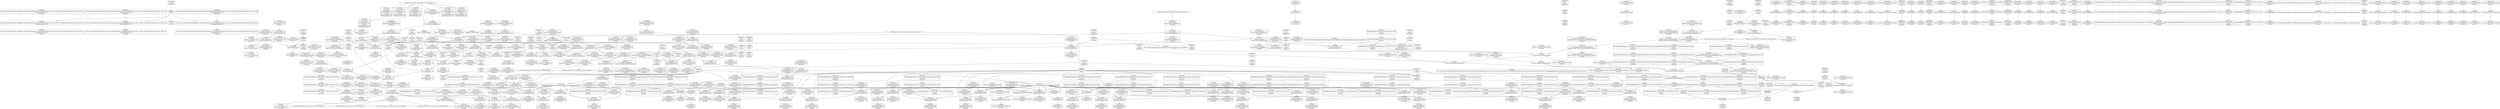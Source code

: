 digraph {
	CE0x481a6f0 [shape=record,shape=Mrecord,label="{CE0x481a6f0|_call_void___llvm_gcov_indirect_counter_increment(i32*___llvm_gcov_global_state_pred145,_i64**_getelementptr_inbounds_(_3_x_i64*_,_3_x_i64*_*___llvm_gcda_edge_table144,_i64_0,_i64_2)),_!dbg_!27732|security/selinux/hooks.c,1570}"]
	CE0x4834670 [shape=record,shape=Mrecord,label="{CE0x4834670|cred_has_capability:tmp24|security/selinux/hooks.c,1582}"]
	CE0x4815680 [shape=record,shape=Mrecord,label="{CE0x4815680|selinux_capable:tmp10|security/selinux/hooks.c,2012|*SummSink*}"]
	CE0x482a820 [shape=record,shape=Mrecord,label="{CE0x482a820|_call_void_mcount()_#3|*SummSink*}"]
	CE0x486bb20 [shape=record,shape=Mrecord,label="{CE0x486bb20|cred_has_capability:tmp31|security/selinux/hooks.c,1585}"]
	CE0x4841970 [shape=record,shape=Mrecord,label="{CE0x4841970|cred_sid:tmp1}"]
	CE0x4815db0 [shape=record,shape=Mrecord,label="{CE0x4815db0|cred_sid:cred|Function::cred_sid&Arg::cred::}"]
	CE0x47fc6d0 [shape=record,shape=Mrecord,label="{CE0x47fc6d0|selinux_capable:audit|Function::selinux_capable&Arg::audit::|*SummSink*}"]
	CE0x4816510 [shape=record,shape=Mrecord,label="{CE0x4816510|cred_sid:security|security/selinux/hooks.c,196|*SummSource*}"]
	CE0x488ccf0 [shape=record,shape=Mrecord,label="{CE0x488ccf0|i64_12|*Constant*|*SummSink*}"]
	CE0x4885c70 [shape=record,shape=Mrecord,label="{CE0x4885c70|i64*_null|*Constant*|*SummSink*}"]
	CE0x483ec80 [shape=record,shape=Mrecord,label="{CE0x483ec80|cred_has_capability:sw.default}"]
	CE0x4828e50 [shape=record,shape=Mrecord,label="{CE0x4828e50|cred_has_capability:tmp6|security/selinux/hooks.c,1574|*SummSink*}"]
	CE0x485cbf0 [shape=record,shape=Mrecord,label="{CE0x485cbf0|avc_has_perm_noaudit:tclass|Function::avc_has_perm_noaudit&Arg::tclass::|*SummSink*}"]
	CE0x48818d0 [shape=record,shape=Mrecord,label="{CE0x48818d0|cred_has_capability:do.cond|*SummSink*}"]
	CE0x4863b00 [shape=record,shape=Mrecord,label="{CE0x4863b00|avc_audit:avd|Function::avc_audit&Arg::avd::}"]
	CE0x4830bd0 [shape=record,shape=Mrecord,label="{CE0x4830bd0|GLOBAL:cred_has_capability|*Constant*|*SummSource*}"]
	CE0x4833400 [shape=record,shape=Mrecord,label="{CE0x4833400|cred_has_capability:cred|Function::cred_has_capability&Arg::cred::|*SummSource*}"]
	CE0x4852f80 [shape=record,shape=Mrecord,label="{CE0x4852f80|cred_has_capability:sw.epilog|*SummSource*}"]
	"CONST[source:2(external),value:0(static)][purpose:{operation}][SrcIdx:12]"
	CE0x484c120 [shape=record,shape=Mrecord,label="{CE0x484c120|selinux_capable:tmp8|security/selinux/hooks.c,2011}"]
	CE0x48713e0 [shape=record,shape=Mrecord,label="{CE0x48713e0|cred_has_capability:tmp12|security/selinux/hooks.c,1575}"]
	CE0x485e9e0 [shape=record,shape=Mrecord,label="{CE0x485e9e0|i64_14|*Constant*|*SummSource*}"]
	CE0x4811c20 [shape=record,shape=Mrecord,label="{CE0x4811c20|selinux_capable:call1|security/selinux/hooks.c,2011|*SummSource*}"]
	CE0x485f570 [shape=record,shape=Mrecord,label="{CE0x485f570|cred_has_capability:tmp18|security/selinux/hooks.c,1580}"]
	CE0x4841690 [shape=record,shape=Mrecord,label="{CE0x4841690|cred_sid:cred|Function::cred_sid&Arg::cred::|*SummSink*}"]
	CE0x483d690 [shape=record,shape=Mrecord,label="{CE0x483d690|cred_sid:tmp|*SummSink*}"]
	CE0x481b190 [shape=record,shape=Mrecord,label="{CE0x481b190|_ret_i32_%retval.0,_!dbg_!27765|security/selinux/hooks.c,1586|*SummSource*}"]
	"CONST[source:1(input),value:2(dynamic)][purpose:{operation}][SrcIdx:15]"
	CE0x4817ba0 [shape=record,shape=Mrecord,label="{CE0x4817ba0|selinux_capable:tmp9|security/selinux/hooks.c,2011|*SummSource*}"]
	CE0x5be6dc0 [shape=record,shape=Mrecord,label="{CE0x5be6dc0|i64*_getelementptr_inbounds_(_6_x_i64_,_6_x_i64_*___llvm_gcov_ctr142,_i64_0,_i64_3)|*Constant*}"]
	CE0x4817f50 [shape=record,shape=Mrecord,label="{CE0x4817f50|GLOBAL:__llvm_gcov_global_state_pred145|Global_var:__llvm_gcov_global_state_pred145|*SummSink*}"]
	CE0x48089d0 [shape=record,shape=Mrecord,label="{CE0x48089d0|i64*_getelementptr_inbounds_(_6_x_i64_,_6_x_i64_*___llvm_gcov_ctr142,_i64_0,_i64_0)|*Constant*|*SummSource*}"]
	CE0x4815450 [shape=record,shape=Mrecord,label="{CE0x4815450|cred_has_capability:ad|security/selinux/hooks.c, 1555}"]
	CE0x483a680 [shape=record,shape=Mrecord,label="{CE0x483a680|__llvm_gcov_indirect_counter_increment:tmp3|*SummSource*}"]
	CE0x4848b80 [shape=record,shape=Mrecord,label="{CE0x4848b80|selinux_capable:tmp7|security/selinux/hooks.c,2009|*SummSource*}"]
	CE0x48650e0 [shape=record,shape=Mrecord,label="{CE0x48650e0|cred_has_capability:tobool|security/selinux/hooks.c,1582|*SummSource*}"]
	CE0x48225d0 [shape=record,shape=Mrecord,label="{CE0x48225d0|selinux_capable:retval.0|*SummSink*}"]
	CE0x486dd00 [shape=record,shape=Mrecord,label="{CE0x486dd00|cred_sid:bb}"]
	CE0x486d850 [shape=record,shape=Mrecord,label="{CE0x486d850|cred_has_capability:tmp32|security/selinux/hooks.c,1586}"]
	CE0x4845620 [shape=record,shape=Mrecord,label="{CE0x4845620|cred_has_capability:shr|security/selinux/hooks.c,1565|*SummSink*}"]
	CE0x485f450 [shape=record,shape=Mrecord,label="{CE0x485f450|i64_0|*Constant*}"]
	CE0x4868cc0 [shape=record,shape=Mrecord,label="{CE0x4868cc0|i64*_getelementptr_inbounds_(_21_x_i64_,_21_x_i64_*___llvm_gcov_ctr143,_i64_0,_i64_17)|*Constant*|*SummSink*}"]
	CE0x480e6c0 [shape=record,shape=Mrecord,label="{CE0x480e6c0|selinux_capable:return}"]
	CE0x4865f80 [shape=record,shape=Mrecord,label="{CE0x4865f80|cred_has_capability:tmp22|security/selinux/hooks.c,1582}"]
	CE0x4819870 [shape=record,shape=Mrecord,label="{CE0x4819870|cred_has_capability:cred|Function::cred_has_capability&Arg::cred::}"]
	CE0x486b790 [shape=record,shape=Mrecord,label="{CE0x486b790|cred_has_capability:tmp30|security/selinux/hooks.c,1585|*SummSource*}"]
	CE0x484d1e0 [shape=record,shape=Mrecord,label="{CE0x484d1e0|selinux_capable:tmp8|security/selinux/hooks.c,2011|*SummSource*}"]
	CE0x4885c00 [shape=record,shape=Mrecord,label="{CE0x4885c00|i64*_null|*Constant*|*SummSource*}"]
	CE0x480ea30 [shape=record,shape=Mrecord,label="{CE0x480ea30|selinux_capable:tobool|security/selinux/hooks.c,2008|*SummSink*}"]
	CE0x480f190 [shape=record,shape=Mrecord,label="{CE0x480f190|selinux_capable:if.then|*SummSink*}"]
	CE0x4821020 [shape=record,shape=Mrecord,label="{CE0x4821020|i64*_getelementptr_inbounds_(_2_x_i64_,_2_x_i64_*___llvm_gcov_ctr131,_i64_0,_i64_0)|*Constant*|*SummSink*}"]
	CE0x485e970 [shape=record,shape=Mrecord,label="{CE0x485e970|cred_has_capability:cmp|security/selinux/hooks.c,1580|*SummSink*}"]
	CE0x4811010 [shape=record,shape=Mrecord,label="{CE0x4811010|i32_0|*Constant*|*SummSink*}"]
	CE0x4880710 [shape=record,shape=Mrecord,label="{CE0x4880710|i64*_getelementptr_inbounds_(_21_x_i64_,_21_x_i64_*___llvm_gcov_ctr143,_i64_0,_i64_7)|*Constant*}"]
	CE0x486dea0 [shape=record,shape=Mrecord,label="{CE0x486dea0|cred_has_capability:tmp33|security/selinux/hooks.c,1586}"]
	CE0x480a140 [shape=record,shape=Mrecord,label="{CE0x480a140|selinux_capable:entry}"]
	CE0x48787d0 [shape=record,shape=Mrecord,label="{CE0x48787d0|i64*_getelementptr_inbounds_(_21_x_i64_,_21_x_i64_*___llvm_gcov_ctr143,_i64_0,_i64_12)|*Constant*|*SummSource*}"]
	CE0x485bc30 [shape=record,shape=Mrecord,label="{CE0x485bc30|avc_has_perm_noaudit:entry|*SummSource*}"]
	CE0x487a160 [shape=record,shape=Mrecord,label="{CE0x487a160|cred_has_capability:call7|security/selinux/hooks.c,1579}"]
	CE0x4817400 [shape=record,shape=Mrecord,label="{CE0x4817400|cred_has_capability:tmp15|security/selinux/hooks.c,1575|*SummSink*}"]
	CE0x486ce30 [shape=record,shape=Mrecord,label="{CE0x486ce30|cred_has_capability:retval.0|*SummSource*}"]
	CE0x4834fc0 [shape=record,shape=Mrecord,label="{CE0x4834fc0|cred_has_capability:tmp25|security/selinux/hooks.c,1582|*SummSink*}"]
	CE0x483e7d0 [shape=record,shape=Mrecord,label="{CE0x483e7d0|cred_has_capability:shl|security/selinux/hooks.c,1559|*SummSink*}"]
	CE0x42bd420 [shape=record,shape=Mrecord,label="{CE0x42bd420|selinux_capable:tmp11|security/selinux/hooks.c,2012|*SummSource*}"]
	CE0x486d310 [shape=record,shape=Mrecord,label="{CE0x486d310|cred_has_capability:retval.0|*SummSink*}"]
	CE0x488cc40 [shape=record,shape=Mrecord,label="{CE0x488cc40|i64_12|*Constant*|*SummSource*}"]
	CE0x483abf0 [shape=record,shape=Mrecord,label="{CE0x483abf0|cred_has_capability:if.end10|*SummSource*}"]
	CE0x482bcc0 [shape=record,shape=Mrecord,label="{CE0x482bcc0|cred_has_capability:avd|security/selinux/hooks.c, 1556|*SummSource*}"]
	CE0x4864a60 [shape=record,shape=Mrecord,label="{CE0x4864a60|_ret_i32_%retval.0,_!dbg_!27732|security/selinux/include/avc.h,142|*SummSink*}"]
	CE0x482eca0 [shape=record,shape=Mrecord,label="{CE0x482eca0|__llvm_gcov_indirect_counter_increment:entry|*SummSink*}"]
	CE0x483dc30 [shape=record,shape=Mrecord,label="{CE0x483dc30|i64*_getelementptr_inbounds_(_21_x_i64_,_21_x_i64_*___llvm_gcov_ctr143,_i64_0,_i64_4)|*Constant*}"]
	CE0x4811900 [shape=record,shape=Mrecord,label="{CE0x4811900|i32_0|*Constant*|*SummSource*}"]
	CE0x48641f0 [shape=record,shape=Mrecord,label="{CE0x48641f0|avc_audit:result|Function::avc_audit&Arg::result::|*SummSink*}"]
	CE0x483fa00 [shape=record,shape=Mrecord,label="{CE0x483fa00|cred_has_capability:call3|security/selinux/hooks.c,1573|*SummSink*}"]
	CE0x480f830 [shape=record,shape=Mrecord,label="{CE0x480f830|128:_i8*,_:_CRE:_elem_0:default:}"]
	CE0x48290b0 [shape=record,shape=Mrecord,label="{CE0x48290b0|GLOBAL:printk|*Constant*}"]
	CE0x4811f60 [shape=record,shape=Mrecord,label="{CE0x4811f60|selinux_capable:retval.0}"]
	CE0x482b8c0 [shape=record,shape=Mrecord,label="{CE0x482b8c0|i64*_getelementptr_inbounds_(_6_x_i64_,_6_x_i64_*___llvm_gcov_ctr142,_i64_0,_i64_3)|*Constant*|*SummSink*}"]
	CE0x48293b0 [shape=record,shape=Mrecord,label="{CE0x48293b0|selinux_capable:tmp2|security/selinux/hooks.c,2008|*SummSink*}"]
	CE0x481c690 [shape=record,shape=Mrecord,label="{CE0x481c690|selinux_capable:call1|security/selinux/hooks.c,2011}"]
	CE0x4860550 [shape=record,shape=Mrecord,label="{CE0x4860550|cred_has_capability:tmp20|security/selinux/hooks.c,1580|*SummSource*}"]
	CE0x48509f0 [shape=record,shape=Mrecord,label="{CE0x48509f0|cred_has_capability:bb|*SummSink*}"]
	CE0x481a8f0 [shape=record,shape=Mrecord,label="{CE0x481a8f0|cred_has_capability:tmp3|security/selinux/hooks.c,1567|*SummSource*}"]
	CE0x48839a0 [shape=record,shape=Mrecord,label="{CE0x48839a0|i64*_getelementptr_inbounds_(_21_x_i64_,_21_x_i64_*___llvm_gcov_ctr143,_i64_0,_i64_5)|*Constant*}"]
	CE0x485fcf0 [shape=record,shape=Mrecord,label="{CE0x485fcf0|GLOBAL:__llvm_gcov_ctr143|Global_var:__llvm_gcov_ctr143|*SummSource*}"]
	CE0x4845060 [shape=record,shape=Mrecord,label="{CE0x4845060|i64*_getelementptr_inbounds_(_2_x_i64_,_2_x_i64_*___llvm_gcov_ctr131,_i64_0,_i64_1)|*Constant*|*SummSink*}"]
	CE0x4884700 [shape=record,shape=Mrecord,label="{CE0x4884700|__llvm_gcov_indirect_counter_increment:tmp6}"]
	CE0x48334e0 [shape=record,shape=Mrecord,label="{CE0x48334e0|cred_has_capability:cred|Function::cred_has_capability&Arg::cred::|*SummSink*}"]
	CE0x481ba80 [shape=record,shape=Mrecord,label="{CE0x481ba80|i32_5|*Constant*|*SummSink*}"]
	CE0x4819aa0 [shape=record,shape=Mrecord,label="{CE0x4819aa0|cred_has_capability:tmp4|security/selinux/hooks.c,1570|*SummSource*}"]
	CE0x481aef0 [shape=record,shape=Mrecord,label="{CE0x481aef0|cred_has_capability:audit|Function::cred_has_capability&Arg::audit::|*SummSource*}"]
	CE0x4885eb0 [shape=record,shape=Mrecord,label="{CE0x4885eb0|__llvm_gcov_indirect_counter_increment:tmp3}"]
	CE0x4843680 [shape=record,shape=Mrecord,label="{CE0x4843680|avc_audit:entry}"]
	CE0x4869fc0 [shape=record,shape=Mrecord,label="{CE0x4869fc0|i64*_getelementptr_inbounds_(_21_x_i64_,_21_x_i64_*___llvm_gcov_ctr143,_i64_0,_i64_18)|*Constant*|*SummSink*}"]
	CE0x48636c0 [shape=record,shape=Mrecord,label="{CE0x48636c0|avc_audit:requested|Function::avc_audit&Arg::requested::}"]
	CE0x4847790 [shape=record,shape=Mrecord,label="{CE0x4847790|selinux_capable:tmp6|security/selinux/hooks.c,2009}"]
	CE0x483b040 [shape=record,shape=Mrecord,label="{CE0x483b040|GLOBAL:cred_sid|*Constant*|*SummSink*}"]
	CE0x42bd2c0 [shape=record,shape=Mrecord,label="{CE0x42bd2c0|selinux_capable:tmp11|security/selinux/hooks.c,2012}"]
	CE0x488bdb0 [shape=record,shape=Mrecord,label="{CE0x488bdb0|i32_31|*Constant*}"]
	CE0x4816910 [shape=record,shape=Mrecord,label="{CE0x4816910|cred_sid:tmp4|*LoadInst*|security/selinux/hooks.c,196}"]
	CE0x5be6e30 [shape=record,shape=Mrecord,label="{CE0x5be6e30|selinux_capable:tmp5|security/selinux/hooks.c,2008|*SummSource*}"]
	CE0x484e5d0 [shape=record,shape=Mrecord,label="{CE0x484e5d0|cred_has_capability:do.body4}"]
	CE0x487ca50 [shape=record,shape=Mrecord,label="{CE0x487ca50|cred_sid:sid|security/selinux/hooks.c,197|*SummSink*}"]
	CE0x486e760 [shape=record,shape=Mrecord,label="{CE0x486e760|cred_sid:bb|*SummSource*}"]
	CE0x4808cc0 [shape=record,shape=Mrecord,label="{CE0x4808cc0|selinux_capable:ns|Function::selinux_capable&Arg::ns::}"]
	CE0x484e3f0 [shape=record,shape=Mrecord,label="{CE0x484e3f0|cred_has_capability:do.end6}"]
	CE0x482bc50 [shape=record,shape=Mrecord,label="{CE0x482bc50|cred_has_capability:avd|security/selinux/hooks.c, 1556}"]
	CE0x485bac0 [shape=record,shape=Mrecord,label="{CE0x485bac0|avc_has_perm_noaudit:entry}"]
	CE0x47fb400 [shape=record,shape=Mrecord,label="{CE0x47fb400|cred_has_capability:tmp9|security/selinux/hooks.c,1575|*SummSink*}"]
	CE0x47fc620 [shape=record,shape=Mrecord,label="{CE0x47fc620|i32_0|*Constant*}"]
	CE0x47fac90 [shape=record,shape=Mrecord,label="{CE0x47fac90|cred_has_capability:tmp8|security/selinux/hooks.c,1575}"]
	CE0x4829420 [shape=record,shape=Mrecord,label="{CE0x4829420|i64_0|*Constant*}"]
	CE0x482eb20 [shape=record,shape=Mrecord,label="{CE0x482eb20|__llvm_gcov_indirect_counter_increment:entry}"]
	CE0x4869520 [shape=record,shape=Mrecord,label="{CE0x4869520|cred_has_capability:tmp27|security/selinux/hooks.c,1583|*SummSink*}"]
	"CONST[source:1(input),value:2(dynamic)][purpose:{subject}][SrcIdx:16]"
	CE0x483b200 [shape=record,shape=Mrecord,label="{CE0x483b200|cred_sid:entry}"]
	"CONST[source:0(mediator),value:2(dynamic)][purpose:{object}][SnkIdx:2]"
	CE0x4844060 [shape=record,shape=Mrecord,label="{CE0x4844060|cred_has_capability:sw.bb}"]
	CE0x48865a0 [shape=record,shape=Mrecord,label="{CE0x48865a0|__llvm_gcov_indirect_counter_increment:counter|*SummSink*}"]
	CE0x484d350 [shape=record,shape=Mrecord,label="{CE0x484d350|selinux_capable:tmp8|security/selinux/hooks.c,2011|*SummSink*}"]
	CE0x485ee90 [shape=record,shape=Mrecord,label="{CE0x485ee90|i64_13|*Constant*|*SummSource*}"]
	CE0x4881a10 [shape=record,shape=Mrecord,label="{CE0x4881a10|GLOBAL:__llvm_gcov_indirect_counter_increment|*Constant*|*SummSink*}"]
	CE0x486e910 [shape=record,shape=Mrecord,label="{CE0x486e910|i64*_getelementptr_inbounds_(_2_x_i64_,_2_x_i64_*___llvm_gcov_ctr131,_i64_0,_i64_0)|*Constant*}"]
	CE0x4832810 [shape=record,shape=Mrecord,label="{CE0x4832810|i32_31|*Constant*|*SummSink*}"]
	CE0x4833610 [shape=record,shape=Mrecord,label="{CE0x4833610|cred_has_capability:cap|Function::cred_has_capability&Arg::cap::|*SummSource*}"]
	CE0x482a550 [shape=record,shape=Mrecord,label="{CE0x482a550|_call_void_mcount()_#3}"]
	CE0x4832ea0 [shape=record,shape=Mrecord,label="{CE0x4832ea0|GLOBAL:cap_capable|*Constant*|*SummSink*}"]
	CE0x4830830 [shape=record,shape=Mrecord,label="{CE0x4830830|selinux_capable:bb|*SummSink*}"]
	CE0x483efe0 [shape=record,shape=Mrecord,label="{CE0x483efe0|i32_1|*Constant*|*SummSource*}"]
	CE0x483b8b0 [shape=record,shape=Mrecord,label="{CE0x483b8b0|i64_1|*Constant*}"]
	CE0x4817080 [shape=record,shape=Mrecord,label="{CE0x4817080|cred_has_capability:tmp15|security/selinux/hooks.c,1575|*SummSource*}"]
	CE0x4885060 [shape=record,shape=Mrecord,label="{CE0x4885060|__llvm_gcov_indirect_counter_increment:pred|*SummSource*}"]
	CE0x4870de0 [shape=record,shape=Mrecord,label="{CE0x4870de0|i64*_getelementptr_inbounds_(_21_x_i64_,_21_x_i64_*___llvm_gcov_ctr143,_i64_0,_i64_9)|*Constant*|*SummSink*}"]
	CE0x4821ae0 [shape=record,shape=Mrecord,label="{CE0x4821ae0|0:_i8,_8:_i32,_24:_%struct.selinux_audit_data*,_:_SCMRE_0,1_|*MultipleSource*|security/selinux/hooks.c, 1555|security/selinux/hooks.c,1562}"]
	CE0x483c270 [shape=record,shape=Mrecord,label="{CE0x483c270|_call_void___llvm_gcov_indirect_counter_increment(i32*___llvm_gcov_global_state_pred145,_i64**_getelementptr_inbounds_(_3_x_i64*_,_3_x_i64*_*___llvm_gcda_edge_table144,_i64_0,_i64_0)),_!dbg_!27734|security/selinux/hooks.c,1574|*SummSink*}"]
	CE0x48794d0 [shape=record,shape=Mrecord,label="{CE0x48794d0|i16_47|*Constant*|*SummSource*}"]
	CE0x485dda0 [shape=record,shape=Mrecord,label="{CE0x485dda0|avc_has_perm_noaudit:avd|Function::avc_has_perm_noaudit&Arg::avd::|*SummSink*}"]
	CE0x4870840 [shape=record,shape=Mrecord,label="{CE0x4870840|cred_has_capability:tmp11|security/selinux/hooks.c,1575|*SummSink*}"]
	CE0x485ea50 [shape=record,shape=Mrecord,label="{CE0x485ea50|i64_14|*Constant*|*SummSink*}"]
	CE0x48156f0 [shape=record,shape=Mrecord,label="{CE0x48156f0|selinux_capable:tmp10|security/selinux/hooks.c,2012}"]
	CE0x4864090 [shape=record,shape=Mrecord,label="{CE0x4864090|avc_audit:result|Function::avc_audit&Arg::result::|*SummSource*}"]
	CE0x4868c10 [shape=record,shape=Mrecord,label="{CE0x4868c10|i64*_getelementptr_inbounds_(_21_x_i64_,_21_x_i64_*___llvm_gcov_ctr143,_i64_0,_i64_17)|*Constant*|*SummSource*}"]
	CE0x4850810 [shape=record,shape=Mrecord,label="{CE0x4850810|cred_has_capability:do.end6|*SummSink*}"]
	CE0x485cd50 [shape=record,shape=Mrecord,label="{CE0x485cd50|avc_has_perm_noaudit:requested|Function::avc_has_perm_noaudit&Arg::requested::}"]
	CE0x482a940 [shape=record,shape=Mrecord,label="{CE0x482a940|cred_has_capability:type|security/selinux/hooks.c,1562|*SummSource*}"]
	CE0x4830cb0 [shape=record,shape=Mrecord,label="{CE0x4830cb0|cred_has_capability:entry}"]
	CE0x48781f0 [shape=record,shape=Mrecord,label="{CE0x48781f0|i64*_getelementptr_inbounds_(_21_x_i64_,_21_x_i64_*___llvm_gcov_ctr143,_i64_0,_i64_12)|*Constant*}"]
	CE0x488cf40 [shape=record,shape=Mrecord,label="{CE0x488cf40|i64*_getelementptr_inbounds_(_21_x_i64_,_21_x_i64_*___llvm_gcov_ctr143,_i64_0,_i64_8)|*Constant*}"]
	"CONST[source:0(mediator),value:0(static)][purpose:{operation}][SnkIdx:3]"
	CE0x4887150 [shape=record,shape=Mrecord,label="{CE0x4887150|i64**_getelementptr_inbounds_(_3_x_i64*_,_3_x_i64*_*___llvm_gcda_edge_table144,_i64_0,_i64_1)|*Constant*|*SummSource*}"]
	CE0x4843a30 [shape=record,shape=Mrecord,label="{CE0x4843a30|avc_audit:entry|*SummSink*}"]
	CE0x485e580 [shape=record,shape=Mrecord,label="{CE0x485e580|i64_14|*Constant*}"]
	CE0x4819db0 [shape=record,shape=Mrecord,label="{CE0x4819db0|cred_has_capability:tmp4|security/selinux/hooks.c,1570|*SummSink*}"]
	CE0x48109e0 [shape=record,shape=Mrecord,label="{CE0x48109e0|_call_void_mcount()_#3}"]
	CE0x4832ae0 [shape=record,shape=Mrecord,label="{CE0x4832ae0|cred_has_capability:and|security/selinux/hooks.c,1559}"]
	CE0x4819730 [shape=record,shape=Mrecord,label="{CE0x4819730|_ret_i32_%retval.0,_!dbg_!27765|security/selinux/hooks.c,1586}"]
	CE0x4863f30 [shape=record,shape=Mrecord,label="{CE0x4863f30|avc_audit:result|Function::avc_audit&Arg::result::}"]
	CE0x4829a30 [shape=record,shape=Mrecord,label="{CE0x4829a30|selinux_capable:tmp4|security/selinux/hooks.c,2008|*SummSink*}"]
	CE0x486a030 [shape=record,shape=Mrecord,label="{CE0x486a030|cred_has_capability:tmp28|security/selinux/hooks.c,1584|*SummSource*}"]
	"CONST[source:0(mediator),value:2(dynamic)][purpose:{object}][SnkIdx:1]"
	CE0x42bd590 [shape=record,shape=Mrecord,label="{CE0x42bd590|selinux_capable:tmp11|security/selinux/hooks.c,2012|*SummSink*}"]
	CE0x488d820 [shape=record,shape=Mrecord,label="{CE0x488d820|cred_has_capability:sw.bb|*SummSource*}"]
	CE0x485ca30 [shape=record,shape=Mrecord,label="{CE0x485ca30|avc_has_perm_noaudit:tclass|Function::avc_has_perm_noaudit&Arg::tclass::|*SummSource*}"]
	CE0x48873c0 [shape=record,shape=Mrecord,label="{CE0x48873c0|__llvm_gcov_indirect_counter_increment:counters|Function::__llvm_gcov_indirect_counter_increment&Arg::counters::|*SummSink*}"]
	CE0x4817ab0 [shape=record,shape=Mrecord,label="{CE0x4817ab0|selinux_capable:tmp9|security/selinux/hooks.c,2011}"]
	CE0x48508f0 [shape=record,shape=Mrecord,label="{CE0x48508f0|cred_has_capability:sw.bb2|*SummSource*}"]
	CE0x4821d20 [shape=record,shape=Mrecord,label="{CE0x4821d20|cred_has_capability:type|security/selinux/hooks.c,1562}"]
	CE0x480fee0 [shape=record,shape=Mrecord,label="{CE0x480fee0|selinux_capable:call|security/selinux/hooks.c,2007|*SummSink*}"]
	CE0x4871c90 [shape=record,shape=Mrecord,label="{CE0x4871c90|i1_true|*Constant*|*SummSource*}"]
	CE0x4879540 [shape=record,shape=Mrecord,label="{CE0x4879540|i16_47|*Constant*|*SummSink*}"]
	CE0x4842d50 [shape=record,shape=Mrecord,label="{CE0x4842d50|cred_sid:tmp3}"]
	CE0x485fa30 [shape=record,shape=Mrecord,label="{CE0x485fa30|GLOBAL:__llvm_gcov_ctr143|Global_var:__llvm_gcov_ctr143}"]
	CE0x4863990 [shape=record,shape=Mrecord,label="{CE0x4863990|avc_audit:requested|Function::avc_audit&Arg::requested::|*SummSink*}"]
	CE0x4842c70 [shape=record,shape=Mrecord,label="{CE0x4842c70|cred_sid:tmp2|*SummSource*}"]
	CE0x487cbb0 [shape=record,shape=Mrecord,label="{CE0x487cbb0|cred_sid:sid|security/selinux/hooks.c,197|*SummSource*}"]
	CE0x48299c0 [shape=record,shape=Mrecord,label="{CE0x48299c0|selinux_capable:tmp3|security/selinux/hooks.c,2008|*SummSink*}"]
	CE0x484ae80 [shape=record,shape=Mrecord,label="{CE0x484ae80|i64*_getelementptr_inbounds_(_6_x_i64_,_6_x_i64_*___llvm_gcov_ctr142,_i64_0,_i64_4)|*Constant*}"]
	CE0x4829ca0 [shape=record,shape=Mrecord,label="{CE0x4829ca0|GLOBAL:printk|*Constant*|*SummSource*}"]
	CE0x4834c00 [shape=record,shape=Mrecord,label="{CE0x4834c00|cred_has_capability:tmp25|security/selinux/hooks.c,1582}"]
	"CONST[source:0(mediator),value:2(dynamic)][purpose:{object}][SnkIdx:6]"
	CE0x5ec1710 [shape=record,shape=Mrecord,label="{CE0x5ec1710|selinux_capable:tmp3|security/selinux/hooks.c,2008}"]
	CE0x4813570 [shape=record,shape=Mrecord,label="{CE0x4813570|i64**_getelementptr_inbounds_(_3_x_i64*_,_3_x_i64*_*___llvm_gcda_edge_table144,_i64_0,_i64_0)|*Constant*|*SummSource*}"]
	CE0x4879680 [shape=record,shape=Mrecord,label="{CE0x4879680|GLOBAL:avc_has_perm_noaudit|*Constant*}"]
	CE0x485ff40 [shape=record,shape=Mrecord,label="{CE0x485ff40|cred_has_capability:tmp19|security/selinux/hooks.c,1580}"]
	CE0x487e0e0 [shape=record,shape=Mrecord,label="{CE0x487e0e0|cred_sid:tmp6|security/selinux/hooks.c,197}"]
	CE0x488e290 [shape=record,shape=Mrecord,label="{CE0x488e290|cred_has_capability:do.cond|*SummSource*}"]
	CE0x485eb80 [shape=record,shape=Mrecord,label="{CE0x485eb80|cred_has_capability:tmp18|security/selinux/hooks.c,1580|*SummSink*}"]
	CE0x4862da0 [shape=record,shape=Mrecord,label="{CE0x4862da0|avc_audit:ssid|Function::avc_audit&Arg::ssid::}"]
	CE0x4866440 [shape=record,shape=Mrecord,label="{CE0x4866440|cred_has_capability:tmp23|security/selinux/hooks.c,1582|*SummSource*}"]
	CE0x4880130 [shape=record,shape=Mrecord,label="{CE0x4880130|cred_has_capability:if.end|*SummSource*}"]
	CE0x484f600 [shape=record,shape=Mrecord,label="{CE0x484f600|cred_has_capability:sw.bb2}"]
	CE0x486ee20 [shape=record,shape=Mrecord,label="{CE0x486ee20|i32_22|*Constant*}"]
	CE0x4885610 [shape=record,shape=Mrecord,label="{CE0x4885610|i64*_null|*Constant*}"]
	CE0x4885760 [shape=record,shape=Mrecord,label="{CE0x4885760|__llvm_gcov_indirect_counter_increment:counter}"]
	CE0x4843370 [shape=record,shape=Mrecord,label="{CE0x4843370|__llvm_gcov_indirect_counter_increment:tmp}"]
	CE0x481b010 [shape=record,shape=Mrecord,label="{CE0x481b010|cred_has_capability:audit|Function::cred_has_capability&Arg::audit::|*SummSink*}"]
	CE0x4835430 [shape=record,shape=Mrecord,label="{CE0x4835430|i32_5|*Constant*}"]
	CE0x48663d0 [shape=record,shape=Mrecord,label="{CE0x48663d0|cred_has_capability:tmp23|security/selinux/hooks.c,1582}"]
	CE0x48434a0 [shape=record,shape=Mrecord,label="{CE0x48434a0|__llvm_gcov_indirect_counter_increment:tmp|*SummSink*}"]
	CE0x486f3d0 [shape=record,shape=Mrecord,label="{CE0x486f3d0|__llvm_gcov_indirect_counter_increment:tmp6|*SummSink*}"]
	CE0x4816ed0 [shape=record,shape=Mrecord,label="{CE0x4816ed0|selinux_capable:bb|*SummSource*}"]
	CE0x48101a0 [shape=record,shape=Mrecord,label="{CE0x48101a0|COLLAPSED:_GCMRE___llvm_gcov_ctr142_internal_global_6_x_i64_zeroinitializer:_elem_0:default:}"]
	CE0x480a280 [shape=record,shape=Mrecord,label="{CE0x480a280|i64_1|*Constant*|*SummSink*}"]
	CE0x488dd60 [shape=record,shape=Mrecord,label="{CE0x488dd60|cred_has_capability:tmp2|security/selinux/hooks.c,1567|*SummSource*}"]
	CE0x48112d0 [shape=record,shape=Mrecord,label="{CE0x48112d0|selinux_capable:tmp2|security/selinux/hooks.c,2008}"]
	CE0x48114e0 [shape=record,shape=Mrecord,label="{CE0x48114e0|GLOBAL:__llvm_gcov_ctr142|Global_var:__llvm_gcov_ctr142}"]
	CE0x487e2c0 [shape=record,shape=Mrecord,label="{CE0x487e2c0|cred_sid:tmp6|security/selinux/hooks.c,197|*SummSource*}"]
	CE0x4844ae0 [shape=record,shape=Mrecord,label="{CE0x4844ae0|cred_has_capability:call|security/selinux/hooks.c,1558|*SummSource*}"]
	CE0x483c4d0 [shape=record,shape=Mrecord,label="{CE0x483c4d0|i64*_getelementptr_inbounds_(_21_x_i64_,_21_x_i64_*___llvm_gcov_ctr143,_i64_0,_i64_6)|*Constant*}"]
	CE0x487daf0 [shape=record,shape=Mrecord,label="{CE0x487daf0|4:_i32,_:_CRE_12,16_|*MultipleSource*|security/selinux/hooks.c,196|*LoadInst*|security/selinux/hooks.c,196|security/selinux/hooks.c,197}"]
	CE0x485b980 [shape=record,shape=Mrecord,label="{CE0x485b980|cred_sid:tmp5|security/selinux/hooks.c,196|*SummSink*}"]
	CE0x483de30 [shape=record,shape=Mrecord,label="{CE0x483de30|i64*_getelementptr_inbounds_(_21_x_i64_,_21_x_i64_*___llvm_gcov_ctr143,_i64_0,_i64_4)|*Constant*|*SummSource*}"]
	CE0x482ed80 [shape=record,shape=Mrecord,label="{CE0x482ed80|__llvm_gcov_indirect_counter_increment:predecessor|Function::__llvm_gcov_indirect_counter_increment&Arg::predecessor::|*SummSource*}"]
	CE0x4863340 [shape=record,shape=Mrecord,label="{CE0x4863340|avc_audit:tclass|Function::avc_audit&Arg::tclass::}"]
	CE0x488d500 [shape=record,shape=Mrecord,label="{CE0x488d500|cred_has_capability:tmp10|security/selinux/hooks.c,1575|*SummSink*}"]
	CE0x481d140 [shape=record,shape=Mrecord,label="{CE0x481d140|_call_void_asm_sideeffect_1:_09ud2_0A.pushsection___bug_table,_22a_22_0A2:_09.long_1b_-_2b,_$_0:c_-_2b_0A_09.word_$_1:c_,_0_0A_09.org_2b+$_2:c_0A.popsection_,_i,i,i,_dirflag_,_fpsr_,_flags_(i8*_getelementptr_inbounds_(_25_x_i8_,_25_x_i8_*_.str3,_i32_0,_i32_0),_i32_1575,_i64_12)_#3,_!dbg_!27737,_!srcloc_!27740|security/selinux/hooks.c,1575|*SummSource*}"]
	CE0x488d330 [shape=record,shape=Mrecord,label="{CE0x488d330|cred_has_capability:tmp10|security/selinux/hooks.c,1575}"]
	"CONST[source:0(mediator),value:2(dynamic)][purpose:{object}][SnkIdx:5]"
	CE0x4830b60 [shape=record,shape=Mrecord,label="{CE0x4830b60|GLOBAL:cred_has_capability|*Constant*|*SummSink*}"]
	CE0x482e920 [shape=record,shape=Mrecord,label="{CE0x482e920|GLOBAL:__llvm_gcov_indirect_counter_increment|*Constant*|*SummSource*}"]
	CE0x481aa60 [shape=record,shape=Mrecord,label="{CE0x481aa60|cred_has_capability:tmp3|security/selinux/hooks.c,1567|*SummSink*}"]
	CE0x4861d20 [shape=record,shape=Mrecord,label="{CE0x4861d20|GLOBAL:avc_audit|*Constant*|*SummSink*}"]
	CE0x4810720 [shape=record,shape=Mrecord,label="{CE0x4810720|selinux_capable:audit|Function::selinux_capable&Arg::audit::}"]
	CE0x4821750 [shape=record,shape=Mrecord,label="{CE0x4821750|cred_sid:tmp|*SummSource*}"]
	CE0x4843b40 [shape=record,shape=Mrecord,label="{CE0x4843b40|avc_audit:ssid|Function::avc_audit&Arg::ssid::|*SummSource*}"]
	CE0x4828d20 [shape=record,shape=Mrecord,label="{CE0x4828d20|cred_has_capability:tmp6|security/selinux/hooks.c,1574}"]
	CE0x4833ba0 [shape=record,shape=Mrecord,label="{CE0x4833ba0|selinux_capable:cap|Function::selinux_capable&Arg::cap::}"]
	CE0x4871ae0 [shape=record,shape=Mrecord,label="{CE0x4871ae0|cred_has_capability:tmp13|security/selinux/hooks.c,1575|*SummSink*}"]
	CE0x47fbb90 [shape=record,shape=Mrecord,label="{CE0x47fbb90|GLOBAL:__llvm_gcov_ctr142|Global_var:__llvm_gcov_ctr142|*SummSource*}"]
	CE0x481c430 [shape=record,shape=Mrecord,label="{CE0x481c430|selinux_capable:tmp9|security/selinux/hooks.c,2011|*SummSink*}"]
	CE0x4871930 [shape=record,shape=Mrecord,label="{CE0x4871930|cred_has_capability:tmp13|security/selinux/hooks.c,1575}"]
	CE0x485b680 [shape=record,shape=Mrecord,label="{CE0x485b680|cred_sid:tmp5|security/selinux/hooks.c,196}"]
	CE0x483e9b0 [shape=record,shape=Mrecord,label="{CE0x483e9b0|__llvm_gcov_indirect_counter_increment:tmp2|*SummSource*}"]
	CE0x481d7e0 [shape=record,shape=Mrecord,label="{CE0x481d7e0|i8*_getelementptr_inbounds_(_25_x_i8_,_25_x_i8_*_.str3,_i32_0,_i32_0)|*Constant*|*SummSource*}"]
	CE0x480fe30 [shape=record,shape=Mrecord,label="{CE0x480fe30|selinux_capable:return|*SummSink*}"]
	CE0x4880070 [shape=record,shape=Mrecord,label="{CE0x4880070|cred_has_capability:if.then9|*SummSink*}"]
	CE0x485bfb0 [shape=record,shape=Mrecord,label="{CE0x485bfb0|avc_has_perm_noaudit:tclass|Function::avc_has_perm_noaudit&Arg::tclass::}"]
	CE0x4843240 [shape=record,shape=Mrecord,label="{CE0x4843240|__llvm_gcov_indirect_counter_increment:tmp1}"]
	CE0x483f0e0 [shape=record,shape=Mrecord,label="{CE0x483f0e0|cred_has_capability:ad|security/selinux/hooks.c, 1555|*SummSink*}"]
	CE0x48100f0 [shape=record,shape=Mrecord,label="{CE0x48100f0|i64_1|*Constant*|*SummSource*}"]
	CE0x480f030 [shape=record,shape=Mrecord,label="{CE0x480f030|_call_void_mcount()_#3|*SummSink*}"]
	CE0x4840800 [shape=record,shape=Mrecord,label="{CE0x4840800|i8_3|*Constant*}"]
	CE0x4844de0 [shape=record,shape=Mrecord,label="{CE0x4844de0|cred_sid:tmp1|*SummSink*}"]
	CE0x4863430 [shape=record,shape=Mrecord,label="{CE0x4863430|avc_audit:tclass|Function::avc_audit&Arg::tclass::|*SummSource*}"]
	CE0x480ee50 [shape=record,shape=Mrecord,label="{CE0x480ee50|selinux_capable:cred|Function::selinux_capable&Arg::cred::|*SummSink*}"]
	CE0x48719a0 [shape=record,shape=Mrecord,label="{CE0x48719a0|cred_has_capability:tmp13|security/selinux/hooks.c,1575|*SummSource*}"]
	CE0x483aac0 [shape=record,shape=Mrecord,label="{CE0x483aac0|cred_has_capability:if.end10}"]
	CE0x482fdb0 [shape=record,shape=Mrecord,label="{CE0x482fdb0|i64_1|*Constant*}"]
	CE0x482f480 [shape=record,shape=Mrecord,label="{CE0x482f480|cred_has_capability:audit|Function::cred_has_capability&Arg::audit::}"]
	CE0x4818da0 [shape=record,shape=Mrecord,label="{CE0x4818da0|void_(i8*,_i32,_i64)*_asm_sideeffect_1:_09ud2_0A.pushsection___bug_table,_22a_22_0A2:_09.long_1b_-_2b,_$_0:c_-_2b_0A_09.word_$_1:c_,_0_0A_09.org_2b+$_2:c_0A.popsection_,_i,i,i,_dirflag_,_fpsr_,_flags_|*SummSink*}"]
	CE0x486b720 [shape=record,shape=Mrecord,label="{CE0x486b720|i64*_getelementptr_inbounds_(_21_x_i64_,_21_x_i64_*___llvm_gcov_ctr143,_i64_0,_i64_19)|*Constant*|*SummSink*}"]
	CE0x4840000 [shape=record,shape=Mrecord,label="{CE0x4840000|__llvm_gcov_indirect_counter_increment:pred|*SummSink*}"]
	CE0x483b740 [shape=record,shape=Mrecord,label="{CE0x483b740|COLLAPSED:_GCMRE___llvm_gcov_ctr143_internal_global_21_x_i64_zeroinitializer:_elem_0:default:}"]
	CE0x488c9f0 [shape=record,shape=Mrecord,label="{CE0x488c9f0|i32_1575|*Constant*|*SummSink*}"]
	CE0x485dc20 [shape=record,shape=Mrecord,label="{CE0x485dc20|avc_has_perm_noaudit:avd|Function::avc_has_perm_noaudit&Arg::avd::|*SummSource*}"]
	CE0x4868da0 [shape=record,shape=Mrecord,label="{CE0x4868da0|cred_has_capability:tmp26|security/selinux/hooks.c,1583|*SummSink*}"]
	CE0x4835660 [shape=record,shape=Mrecord,label="{CE0x4835660|cred_has_capability:cap1|security/selinux/hooks.c,1563|*SummSink*}"]
	CE0x4829120 [shape=record,shape=Mrecord,label="{CE0x4829120|cred_has_capability:tmp7|security/selinux/hooks.c,1574}"]
	CE0x4882470 [shape=record,shape=Mrecord,label="{CE0x4882470|cred_has_capability:u|security/selinux/hooks.c,1563|*SummSink*}"]
	CE0x485d990 [shape=record,shape=Mrecord,label="{CE0x485d990|_ret_i32_%rc.0,_!dbg_!27793|security/selinux/avc.c,744}"]
	CE0x481d1b0 [shape=record,shape=Mrecord,label="{CE0x481d1b0|_call_void_asm_sideeffect_1:_09ud2_0A.pushsection___bug_table,_22a_22_0A2:_09.long_1b_-_2b,_$_0:c_-_2b_0A_09.word_$_1:c_,_0_0A_09.org_2b+$_2:c_0A.popsection_,_i,i,i,_dirflag_,_fpsr_,_flags_(i8*_getelementptr_inbounds_(_25_x_i8_,_25_x_i8_*_.str3,_i32_0,_i32_0),_i32_1575,_i64_12)_#3,_!dbg_!27737,_!srcloc_!27740|security/selinux/hooks.c,1575|*SummSink*}"]
	CE0x487e8e0 [shape=record,shape=Mrecord,label="{CE0x487e8e0|__llvm_gcov_indirect_counter_increment:bb4|*SummSource*}"]
	CE0x48637d0 [shape=record,shape=Mrecord,label="{CE0x48637d0|avc_audit:requested|Function::avc_audit&Arg::requested::|*SummSource*}"]
	CE0x480eec0 [shape=record,shape=Mrecord,label="{CE0x480eec0|selinux_capable:cred|Function::selinux_capable&Arg::cred::|*SummSource*}"]
	CE0x483ee60 [shape=record,shape=Mrecord,label="{CE0x483ee60|cred_has_capability:tmp1|*SummSink*}"]
	CE0x4871450 [shape=record,shape=Mrecord,label="{CE0x4871450|cred_has_capability:tmp12|security/selinux/hooks.c,1575|*SummSource*}"]
	CE0x487e4a0 [shape=record,shape=Mrecord,label="{CE0x487e4a0|cred_sid:tmp6|security/selinux/hooks.c,197|*SummSink*}"]
	CE0x4828b10 [shape=record,shape=Mrecord,label="{CE0x4828b10|i64*_getelementptr_inbounds_(_21_x_i64_,_21_x_i64_*___llvm_gcov_ctr143,_i64_0,_i64_6)|*Constant*|*SummSink*}"]
	CE0x5be6d50 [shape=record,shape=Mrecord,label="{CE0x5be6d50|selinux_capable:tmp5|security/selinux/hooks.c,2008}"]
	CE0x4818280 [shape=record,shape=Mrecord,label="{CE0x4818280|_ret_i32_%retval.0,_!dbg_!27725|security/selinux/hooks.c,2012|*SummSource*}"]
	CE0x485c1b0 [shape=record,shape=Mrecord,label="{CE0x485c1b0|avc_has_perm_noaudit:ssid|Function::avc_has_perm_noaudit&Arg::ssid::}"]
	CE0x485e1c0 [shape=record,shape=Mrecord,label="{CE0x485e1c0|cred_has_capability:cmp|security/selinux/hooks.c,1580|*SummSource*}"]
	CE0x4883830 [shape=record,shape=Mrecord,label="{CE0x4883830|i64*_getelementptr_inbounds_(_21_x_i64_,_21_x_i64_*___llvm_gcov_ctr143,_i64_0,_i64_5)|*Constant*|*SummSource*}"]
	CE0x4834380 [shape=record,shape=Mrecord,label="{CE0x4834380|cred_has_capability:if.then|*SummSink*}"]
	CE0x47fb900 [shape=record,shape=Mrecord,label="{CE0x47fb900|selinux_capable:tmp1|*SummSource*}"]
	CE0x488ebb0 [shape=record,shape=Mrecord,label="{CE0x488ebb0|_call_void_mcount()_#3|*SummSource*}"]
	CE0x48135e0 [shape=record,shape=Mrecord,label="{CE0x48135e0|i64**_getelementptr_inbounds_(_3_x_i64*_,_3_x_i64*_*___llvm_gcda_edge_table144,_i64_0,_i64_0)|*Constant*|*SummSink*}"]
	CE0x48836f0 [shape=record,shape=Mrecord,label="{CE0x48836f0|_call_void___llvm_gcov_indirect_counter_increment(i32*___llvm_gcov_global_state_pred145,_i64**_getelementptr_inbounds_(_3_x_i64*_,_3_x_i64*_*___llvm_gcda_edge_table144,_i64_0,_i64_2)),_!dbg_!27732|security/selinux/hooks.c,1570|*SummSource*}"]
	CE0x487cf10 [shape=record,shape=Mrecord,label="{CE0x487cf10|4:_i32,_:_CRE_4,8_|*MultipleSource*|security/selinux/hooks.c,196|*LoadInst*|security/selinux/hooks.c,196|security/selinux/hooks.c,197}"]
	CE0x485c8b0 [shape=record,shape=Mrecord,label="{CE0x485c8b0|avc_has_perm_noaudit:tsid|Function::avc_has_perm_noaudit&Arg::tsid::|*SummSink*}"]
	CE0x480f500 [shape=record,shape=Mrecord,label="{CE0x480f500|selinux_capable:tobool|security/selinux/hooks.c,2008}"]
	CE0x486a870 [shape=record,shape=Mrecord,label="{CE0x486a870|cred_has_capability:tmp29|security/selinux/hooks.c,1584|*SummSink*}"]
	CE0x486b800 [shape=record,shape=Mrecord,label="{CE0x486b800|cred_has_capability:tmp30|security/selinux/hooks.c,1585|*SummSink*}"]
	CE0x4865670 [shape=record,shape=Mrecord,label="{CE0x4865670|cred_has_capability:tmp22|security/selinux/hooks.c,1582|*SummSink*}"]
	CE0x4829f00 [shape=record,shape=Mrecord,label="{CE0x4829f00|GLOBAL:printk|*Constant*|*SummSink*}"]
	CE0x6778ad0 [shape=record,shape=Mrecord,label="{CE0x6778ad0|selinux_capable:tmp3|security/selinux/hooks.c,2008|*SummSource*}"]
	CE0x4868d30 [shape=record,shape=Mrecord,label="{CE0x4868d30|cred_has_capability:tmp26|security/selinux/hooks.c,1583|*SummSource*}"]
	CE0x487c9c0 [shape=record,shape=Mrecord,label="{CE0x487c9c0|cred_sid:sid|security/selinux/hooks.c,197}"]
	CE0x4845700 [shape=record,shape=Mrecord,label="{CE0x4845700|_call_void___llvm_gcov_indirect_counter_increment(i32*___llvm_gcov_global_state_pred145,_i64**_getelementptr_inbounds_(_3_x_i64*_,_3_x_i64*_*___llvm_gcda_edge_table144,_i64_0,_i64_1)),_!dbg_!27728|security/selinux/hooks.c,1567|*SummSink*}"]
	CE0x4863dc0 [shape=record,shape=Mrecord,label="{CE0x4863dc0|avc_audit:avd|Function::avc_audit&Arg::avd::|*SummSink*}"]
	CE0x4865d60 [shape=record,shape=Mrecord,label="{CE0x4865d60|i64_16|*Constant*|*SummSink*}"]
	CE0x4876fc0 [shape=record,shape=Mrecord,label="{CE0x4876fc0|cred_has_capability:tmp15|security/selinux/hooks.c,1575}"]
	CE0x480f660 [shape=record,shape=Mrecord,label="{CE0x480f660|selinux_capable:bb}"]
	CE0x487ea40 [shape=record,shape=Mrecord,label="{CE0x487ea40|__llvm_gcov_indirect_counter_increment:exit|*SummSink*}"]
	CE0x4811d00 [shape=record,shape=Mrecord,label="{CE0x4811d00|selinux_capable:call1|security/selinux/hooks.c,2011|*SummSink*}"]
	CE0x488eb40 [shape=record,shape=Mrecord,label="{CE0x488eb40|GLOBAL:cred_sid|*Constant*}"]
	CE0x4860ef0 [shape=record,shape=Mrecord,label="{CE0x4860ef0|cred_has_capability:tmp21|security/selinux/hooks.c,1580|*SummSource*}"]
	CE0x48644f0 [shape=record,shape=Mrecord,label="{CE0x48644f0|avc_audit:a|Function::avc_audit&Arg::a::|*SummSource*}"]
	CE0x482d710 [shape=record,shape=Mrecord,label="{CE0x482d710|i64*_getelementptr_inbounds_(_6_x_i64_,_6_x_i64_*___llvm_gcov_ctr142,_i64_0,_i64_5)|*Constant*|*SummSource*}"]
	CE0x48163a0 [shape=record,shape=Mrecord,label="{CE0x48163a0|i32_22|*Constant*|*SummSource*}"]
	CE0x483bef0 [shape=record,shape=Mrecord,label="{CE0x483bef0|cred_has_capability:tmp5|security/selinux/hooks.c,1570|*SummSink*}"]
	CE0x483e5e0 [shape=record,shape=Mrecord,label="{CE0x483e5e0|cred_has_capability:shl|security/selinux/hooks.c,1559}"]
	CE0x4876a60 [shape=record,shape=Mrecord,label="{CE0x4876a60|i64*_getelementptr_inbounds_(_21_x_i64_,_21_x_i64_*___llvm_gcov_ctr143,_i64_0,_i64_11)|*Constant*}"]
	CE0x4879b80 [shape=record,shape=Mrecord,label="{CE0x4879b80|i16_4|*Constant*|*SummSource*}"]
	CE0x4883150 [shape=record,shape=Mrecord,label="{CE0x4883150|__llvm_gcov_indirect_counter_increment:counters|Function::__llvm_gcov_indirect_counter_increment&Arg::counters::}"]
	CE0x4835a20 [shape=record,shape=Mrecord,label="{CE0x4835a20|cred_has_capability:do.end|*SummSink*}"]
	CE0x4864990 [shape=record,shape=Mrecord,label="{CE0x4864990|_ret_i32_%retval.0,_!dbg_!27732|security/selinux/include/avc.h,142|*SummSource*}"]
	CE0x48420b0 [shape=record,shape=Mrecord,label="{CE0x48420b0|i64*_getelementptr_inbounds_(_21_x_i64_,_21_x_i64_*___llvm_gcov_ctr143,_i64_0,_i64_0)|*Constant*|*SummSink*}"]
	CE0x4887530 [shape=record,shape=Mrecord,label="{CE0x4887530|_ret_void|*SummSource*}"]
	CE0x483ed20 [shape=record,shape=Mrecord,label="{CE0x483ed20|cred_has_capability:sw.default|*SummSink*}"]
	CE0x483caa0 [shape=record,shape=Mrecord,label="{CE0x483caa0|cred_has_capability:tmp1}"]
	CE0x48341d0 [shape=record,shape=Mrecord,label="{CE0x48341d0|cred_has_capability:if.then}"]
	CE0x487a2b0 [shape=record,shape=Mrecord,label="{CE0x487a2b0|cred_has_capability:call7|security/selinux/hooks.c,1579|*SummSource*}"]
	CE0x480ecf0 [shape=record,shape=Mrecord,label="{CE0x480ecf0|selinux_capable:tmp|*SummSource*}"]
	CE0x486d6f0 [shape=record,shape=Mrecord,label="{CE0x486d6f0|i64*_getelementptr_inbounds_(_21_x_i64_,_21_x_i64_*___llvm_gcov_ctr143,_i64_0,_i64_20)|*Constant*}"]
	CE0x4834a90 [shape=record,shape=Mrecord,label="{CE0x4834a90|cred_has_capability:tmp24|security/selinux/hooks.c,1582|*SummSink*}"]
	CE0x485d870 [shape=record,shape=Mrecord,label="{CE0x485d870|avc_has_perm_noaudit:flags|Function::avc_has_perm_noaudit&Arg::flags::|*SummSink*}"]
	CE0x4816410 [shape=record,shape=Mrecord,label="{CE0x4816410|i32_22|*Constant*|*SummSink*}"]
	CE0x484e520 [shape=record,shape=Mrecord,label="{CE0x484e520|cred_has_capability:do.end6|*SummSource*}"]
	CE0x4847870 [shape=record,shape=Mrecord,label="{CE0x4847870|selinux_capable:tmp6|security/selinux/hooks.c,2009|*SummSource*}"]
	CE0x4847800 [shape=record,shape=Mrecord,label="{CE0x4847800|selinux_capable:tmp6|security/selinux/hooks.c,2009|*SummSink*}"]
	CE0x4869a70 [shape=record,shape=Mrecord,label="{CE0x4869a70|cred_has_capability:tmp28|security/selinux/hooks.c,1584}"]
	CE0x4815760 [shape=record,shape=Mrecord,label="{CE0x4815760|selinux_capable:tmp10|security/selinux/hooks.c,2012|*SummSource*}"]
	CE0x483f380 [shape=record,shape=Mrecord,label="{CE0x483f380|cred_has_capability:tmp7|security/selinux/hooks.c,1574|*SummSource*}"]
	CE0x487d590 [shape=record,shape=Mrecord,label="{CE0x487d590|cred_has_capability:bb}"]
	CE0x48709f0 [shape=record,shape=Mrecord,label="{CE0x48709f0|i64*_getelementptr_inbounds_(_21_x_i64_,_21_x_i64_*___llvm_gcov_ctr143,_i64_0,_i64_9)|*Constant*|*SummSource*}"]
	CE0x481d460 [shape=record,shape=Mrecord,label="{CE0x481d460|i8*_getelementptr_inbounds_(_25_x_i8_,_25_x_i8_*_.str3,_i32_0,_i32_0)|*Constant*}"]
	CE0x4884f30 [shape=record,shape=Mrecord,label="{CE0x4884f30|__llvm_gcov_indirect_counter_increment:bb4|*SummSink*}"]
	CE0x483f540 [shape=record,shape=Mrecord,label="{CE0x483f540|cred_has_capability:tmp7|security/selinux/hooks.c,1574|*SummSink*}"]
	CE0x4876e40 [shape=record,shape=Mrecord,label="{CE0x4876e40|cred_has_capability:tmp14|security/selinux/hooks.c,1575|*SummSink*}"]
	CE0x4840070 [shape=record,shape=Mrecord,label="{CE0x4840070|i32_-1|*Constant*}"]
	CE0x4848aa0 [shape=record,shape=Mrecord,label="{CE0x4848aa0|selinux_capable:tmp7|security/selinux/hooks.c,2009}"]
	CE0x4821670 [shape=record,shape=Mrecord,label="{CE0x4821670|cred_sid:tmp}"]
	CE0x4815b80 [shape=record,shape=Mrecord,label="{CE0x4815b80|cred_sid:entry|*SummSource*}"]
	CE0x481be70 [shape=record,shape=Mrecord,label="{CE0x481be70|cred_has_capability:shr|security/selinux/hooks.c,1565}"]
	CE0x483e650 [shape=record,shape=Mrecord,label="{CE0x483e650|cred_has_capability:shl|security/selinux/hooks.c,1559|*SummSource*}"]
	CE0x482f320 [shape=record,shape=Mrecord,label="{CE0x482f320|cred_has_capability:cap|Function::cred_has_capability&Arg::cap::|*SummSink*}"]
	CE0x486a3c0 [shape=record,shape=Mrecord,label="{CE0x486a3c0|cred_has_capability:tmp29|security/selinux/hooks.c,1584}"]
	CE0x4818ec0 [shape=record,shape=Mrecord,label="{CE0x4818ec0|i64*_getelementptr_inbounds_(_21_x_i64_,_21_x_i64_*___llvm_gcov_ctr143,_i64_0,_i64_8)|*Constant*|*SummSink*}"]
	CE0x4842120 [shape=record,shape=Mrecord,label="{CE0x4842120|cred_has_capability:tmp}"]
	CE0x482a1c0 [shape=record,shape=Mrecord,label="{CE0x482a1c0|i8*_getelementptr_inbounds_(_40_x_i8_,_40_x_i8_*_.str49,_i32_0,_i32_0)|*Constant*|*SummSource*}"]
	CE0x4844ef0 [shape=record,shape=Mrecord,label="{CE0x4844ef0|i64*_getelementptr_inbounds_(_2_x_i64_,_2_x_i64_*___llvm_gcov_ctr131,_i64_0,_i64_1)|*Constant*|*SummSource*}"]
	CE0x486daa0 [shape=record,shape=Mrecord,label="{CE0x486daa0|i64*_getelementptr_inbounds_(_21_x_i64_,_21_x_i64_*___llvm_gcov_ctr143,_i64_0,_i64_20)|*Constant*|*SummSink*}"]
	CE0x4884a30 [shape=record,shape=Mrecord,label="{CE0x4884a30|__llvm_gcov_indirect_counter_increment:tmp6|*SummSource*}"]
	CE0x4814340 [shape=record,shape=Mrecord,label="{CE0x4814340|_ret_i32_%retval.0,_!dbg_!27765|security/selinux/hooks.c,1586|*SummSink*}"]
	CE0x482d8d0 [shape=record,shape=Mrecord,label="{CE0x482d8d0|i64*_getelementptr_inbounds_(_6_x_i64_,_6_x_i64_*___llvm_gcov_ctr142,_i64_0,_i64_5)|*Constant*|*SummSink*}"]
	CE0x481c700 [shape=record,shape=Mrecord,label="{CE0x481c700|cred_has_capability:do.body|*SummSink*}"]
	CE0x4835510 [shape=record,shape=Mrecord,label="{CE0x4835510|cred_has_capability:cap1|security/selinux/hooks.c,1563|*SummSource*}"]
	CE0x488d2c0 [shape=record,shape=Mrecord,label="{CE0x488d2c0|i64*_getelementptr_inbounds_(_21_x_i64_,_21_x_i64_*___llvm_gcov_ctr143,_i64_0,_i64_9)|*Constant*}"]
	CE0x486be20 [shape=record,shape=Mrecord,label="{CE0x486be20|cred_has_capability:tmp31|security/selinux/hooks.c,1585|*SummSource*}"]
	CE0x4861840 [shape=record,shape=Mrecord,label="{CE0x4861840|GLOBAL:avc_audit|*Constant*|*SummSource*}"]
	CE0x4863ce0 [shape=record,shape=Mrecord,label="{CE0x4863ce0|avc_audit:avd|Function::avc_audit&Arg::avd::|*SummSource*}"]
	CE0x4842ce0 [shape=record,shape=Mrecord,label="{CE0x4842ce0|cred_sid:tmp2|*SummSink*}"]
	CE0x486b670 [shape=record,shape=Mrecord,label="{CE0x486b670|i64*_getelementptr_inbounds_(_21_x_i64_,_21_x_i64_*___llvm_gcov_ctr143,_i64_0,_i64_19)|*Constant*|*SummSource*}"]
	CE0x4885890 [shape=record,shape=Mrecord,label="{CE0x4885890|__llvm_gcov_indirect_counter_increment:counter|*SummSource*}"]
	CE0x48340f0 [shape=record,shape=Mrecord,label="{CE0x48340f0|cred_has_capability:if.end|*SummSink*}"]
	CE0x4816980 [shape=record,shape=Mrecord,label="{CE0x4816980|cred_sid:security|security/selinux/hooks.c,196|*SummSink*}"]
	CE0x485b550 [shape=record,shape=Mrecord,label="{CE0x485b550|cred_sid:tmp4|*LoadInst*|security/selinux/hooks.c,196|*SummSink*}"]
	CE0x4860660 [shape=record,shape=Mrecord,label="{CE0x4860660|cred_has_capability:tmp20|security/selinux/hooks.c,1580|*SummSink*}"]
	CE0x4810300 [shape=record,shape=Mrecord,label="{CE0x4810300|selinux_capable:if.end}"]
	CE0x485ecf0 [shape=record,shape=Mrecord,label="{CE0x485ecf0|i64_13|*Constant*}"]
	CE0x482a300 [shape=record,shape=Mrecord,label="{CE0x482a300|i8*_getelementptr_inbounds_(_40_x_i8_,_40_x_i8_*_.str49,_i32_0,_i32_0)|*Constant*|*SummSink*}"]
	CE0x4861030 [shape=record,shape=Mrecord,label="{CE0x4861030|cred_has_capability:tmp21|security/selinux/hooks.c,1580|*SummSink*}"]
	CE0x4878c80 [shape=record,shape=Mrecord,label="{CE0x4878c80|cred_has_capability:tmp17|security/selinux/hooks.c,1576}"]
	CE0x4860ca0 [shape=record,shape=Mrecord,label="{CE0x4860ca0|cred_has_capability:tmp21|security/selinux/hooks.c,1580}"]
	CE0x4882170 [shape=record,shape=Mrecord,label="{CE0x4882170|cred_has_capability:return|*SummSource*}"]
	CE0x4836890 [shape=record,shape=Mrecord,label="{CE0x4836890|cred_has_capability:do.body4|*SummSource*}"]
	CE0x48685b0 [shape=record,shape=Mrecord,label="{CE0x48685b0|i64*_getelementptr_inbounds_(_21_x_i64_,_21_x_i64_*___llvm_gcov_ctr143,_i64_0,_i64_17)|*Constant*}"]
	CE0x4889d90 [shape=record,shape=Mrecord,label="{CE0x4889d90|0:_i64*,_array:_GCR___llvm_gcda_edge_table144_internal_unnamed_addr_constant_3_x_i64*_i64*_getelementptr_inbounds_(_21_x_i64_,_21_x_i64_*___llvm_gcov_ctr143,_i64_0,_i64_1),_i64*_getelementptr_inbounds_(_21_x_i64_,_21_x_i64_*___llvm_gcov_ctr143,_i64_0,_i64_2),_i64*_getelementptr_inbounds_(_21_x_i64_,_21_x_i64_*___llvm_gcov_ctr143,_i64_0,_i64_3)_:_elem_0::}"]
	CE0x4870700 [shape=record,shape=Mrecord,label="{CE0x4870700|cred_has_capability:tmp11|security/selinux/hooks.c,1575|*SummSource*}"]
	CE0x48354a0 [shape=record,shape=Mrecord,label="{CE0x48354a0|cred_has_capability:cap1|security/selinux/hooks.c,1563}"]
	CE0x4860230 [shape=record,shape=Mrecord,label="{CE0x4860230|cred_has_capability:tmp20|security/selinux/hooks.c,1580}"]
	CE0x4864320 [shape=record,shape=Mrecord,label="{CE0x4864320|avc_audit:a|Function::avc_audit&Arg::a::}"]
	CE0x4842fe0 [shape=record,shape=Mrecord,label="{CE0x4842fe0|cred_has_capability:and|security/selinux/hooks.c,1559|*SummSource*}"]
	CE0x486d9f0 [shape=record,shape=Mrecord,label="{CE0x486d9f0|i64*_getelementptr_inbounds_(_21_x_i64_,_21_x_i64_*___llvm_gcov_ctr143,_i64_0,_i64_20)|*Constant*|*SummSource*}"]
	CE0x483afd0 [shape=record,shape=Mrecord,label="{CE0x483afd0|GLOBAL:cred_sid|*Constant*|*SummSource*}"]
	CE0x48342b0 [shape=record,shape=Mrecord,label="{CE0x48342b0|cred_has_capability:if.then|*SummSource*}"]
	CE0x48833b0 [shape=record,shape=Mrecord,label="{CE0x48833b0|i64**_getelementptr_inbounds_(_3_x_i64*_,_3_x_i64*_*___llvm_gcda_edge_table144,_i64_0,_i64_1)|*Constant*}"]
	CE0x485fb40 [shape=record,shape=Mrecord,label="{CE0x485fb40|GLOBAL:__llvm_gcov_ctr143|Global_var:__llvm_gcov_ctr143|*SummSink*}"]
	CE0x487a5c0 [shape=record,shape=Mrecord,label="{CE0x487a5c0|GLOBAL:avc_has_perm_noaudit|*Constant*|*SummSource*}"]
	CE0x4884430 [shape=record,shape=Mrecord,label="{CE0x4884430|__llvm_gcov_indirect_counter_increment:tmp5|*SummSource*}"]
	CE0x48600c0 [shape=record,shape=Mrecord,label="{CE0x48600c0|cred_has_capability:tmp19|security/selinux/hooks.c,1580|*SummSink*}"]
	CE0x4830370 [shape=record,shape=Mrecord,label="{CE0x4830370|i64_2|*Constant*|*SummSource*}"]
	CE0x48150b0 [shape=record,shape=Mrecord,label="{CE0x48150b0|cred_has_capability:tmp4|security/selinux/hooks.c,1570}"]
	CE0x485c2d0 [shape=record,shape=Mrecord,label="{CE0x485c2d0|avc_has_perm_noaudit:ssid|Function::avc_has_perm_noaudit&Arg::ssid::|*SummSource*}"]
	CE0x4869040 [shape=record,shape=Mrecord,label="{CE0x4869040|cred_has_capability:tmp27|security/selinux/hooks.c,1583}"]
	CE0x481c8e0 [shape=record,shape=Mrecord,label="{CE0x481c8e0|VOIDTB_TE:_CE:_elem_0:default:}"]
	CE0x483e570 [shape=record,shape=Mrecord,label="{CE0x483e570|cred_has_capability:and|security/selinux/hooks.c,1559|*SummSink*}"]
	CE0x487cd70 [shape=record,shape=Mrecord,label="{CE0x487cd70|__llvm_gcov_indirect_counter_increment:bb|*SummSink*}"]
	CE0x483eb10 [shape=record,shape=Mrecord,label="{CE0x483eb10|__llvm_gcov_indirect_counter_increment:tmp2|*SummSink*}"]
	CE0x483d2d0 [shape=record,shape=Mrecord,label="{CE0x483d2d0|cred_has_capability:if.then9}"]
	CE0x483e100 [shape=record,shape=Mrecord,label="{CE0x483e100|i64*_getelementptr_inbounds_(_21_x_i64_,_21_x_i64_*___llvm_gcov_ctr143,_i64_0,_i64_4)|*Constant*|*SummSink*}"]
	CE0x4878ae0 [shape=record,shape=Mrecord,label="{CE0x4878ae0|i16_47|*Constant*}"]
	CE0x47fb290 [shape=record,shape=Mrecord,label="{CE0x47fb290|cred_has_capability:tmp9|security/selinux/hooks.c,1575|*SummSource*}"]
	CE0x482eb90 [shape=record,shape=Mrecord,label="{CE0x482eb90|__llvm_gcov_indirect_counter_increment:entry|*SummSource*}"]
	CE0x48658a0 [shape=record,shape=Mrecord,label="{CE0x48658a0|i64_16|*Constant*|*SummSource*}"]
	CE0x40f6070 [shape=record,shape=Mrecord,label="{CE0x40f6070|selinux_capable:tmp5|security/selinux/hooks.c,2008|*SummSink*}"]
	CE0x488dcf0 [shape=record,shape=Mrecord,label="{CE0x488dcf0|cred_has_capability:tmp2|security/selinux/hooks.c,1567}"]
	CE0x4884fa0 [shape=record,shape=Mrecord,label="{CE0x4884fa0|__llvm_gcov_indirect_counter_increment:pred}"]
	CE0x47fb150 [shape=record,shape=Mrecord,label="{CE0x47fb150|cred_has_capability:tmp9|security/selinux/hooks.c,1575}"]
	CE0x485dfd0 [shape=record,shape=Mrecord,label="{CE0x485dfd0|_ret_i32_%rc.0,_!dbg_!27793|security/selinux/avc.c,744|*SummSink*}"]
	CE0x482aab0 [shape=record,shape=Mrecord,label="{CE0x482aab0|cred_has_capability:type|security/selinux/hooks.c,1562|*SummSink*}"]
	CE0x4836230 [shape=record,shape=Mrecord,label="{CE0x4836230|0:_i32,_:_GCMR___llvm_gcov_global_state_pred145_internal_unnamed_addr_global_i32_-1:_elem_0:default:}"]
	CE0x4841ad0 [shape=record,shape=Mrecord,label="{CE0x4841ad0|cred_sid:tmp1|*SummSource*}"]
	CE0x482a010 [shape=record,shape=Mrecord,label="{CE0x482a010|i8*_getelementptr_inbounds_(_40_x_i8_,_40_x_i8_*_.str49,_i32_0,_i32_0)|*Constant*}"]
	CE0x480fa10 [shape=record,shape=Mrecord,label="{CE0x480fa10|selinux_capable:tmp2|security/selinux/hooks.c,2008|*SummSource*}"]
	CE0x4843430 [shape=record,shape=Mrecord,label="{CE0x4843430|__llvm_gcov_indirect_counter_increment:tmp|*SummSource*}"]
	CE0x4813d70 [shape=record,shape=Mrecord,label="{CE0x4813d70|selinux_capable:cap|Function::selinux_capable&Arg::cap::|*SummSink*}"]
	CE0x488d3a0 [shape=record,shape=Mrecord,label="{CE0x488d3a0|cred_has_capability:tmp10|security/selinux/hooks.c,1575|*SummSource*}"]
	CE0x4834e80 [shape=record,shape=Mrecord,label="{CE0x4834e80|cred_has_capability:tmp25|security/selinux/hooks.c,1582|*SummSource*}"]
	CE0x486e7d0 [shape=record,shape=Mrecord,label="{CE0x486e7d0|cred_sid:bb|*SummSink*}"]
	CE0x4816740 [shape=record,shape=Mrecord,label="{CE0x4816740|i32_0|*Constant*}"]
	CE0x4844b80 [shape=record,shape=Mrecord,label="{CE0x4844b80|cred_has_capability:call|security/selinux/hooks.c,1558|*SummSink*}"]
	CE0x481eb40 [shape=record,shape=Mrecord,label="{CE0x481eb40|GLOBAL:cap_capable|*Constant*}"]
	CE0x487ec00 [shape=record,shape=Mrecord,label="{CE0x487ec00|__llvm_gcov_indirect_counter_increment:bb}"]
	CE0x4876d60 [shape=record,shape=Mrecord,label="{CE0x4876d60|i64*_getelementptr_inbounds_(_21_x_i64_,_21_x_i64_*___llvm_gcov_ctr143,_i64_0,_i64_11)|*Constant*|*SummSink*}"]
	CE0x48216e0 [shape=record,shape=Mrecord,label="{CE0x48216e0|COLLAPSED:_GCMRE___llvm_gcov_ctr131_internal_global_2_x_i64_zeroinitializer:_elem_0:default:}"]
	CE0x4880510 [shape=record,shape=Mrecord,label="{CE0x4880510|VOIDTB_TE_array:_GCE_.str49_private_unnamed_addr_constant_40_x_i8_c_013SELinux:_out_of_range_capability_%d_0A_00_,_align_1:_elem_0:default:}"]
	CE0x481fcd0 [shape=record,shape=Mrecord,label="{CE0x481fcd0|cred_has_capability:u|security/selinux/hooks.c,1563|*SummSource*}"]
	CE0x4833470 [shape=record,shape=Mrecord,label="{CE0x4833470|cred_has_capability:cap|Function::cred_has_capability&Arg::cap::}"]
	CE0x4878f80 [shape=record,shape=Mrecord,label="{CE0x4878f80|cred_has_capability:tmp17|security/selinux/hooks.c,1576|*SummSource*}"]
	CE0x48874c0 [shape=record,shape=Mrecord,label="{CE0x48874c0|_ret_void}"]
	CE0x481a1c0 [shape=record,shape=Mrecord,label="{CE0x481a1c0|cred_has_capability:tmp5|security/selinux/hooks.c,1570|*SummSource*}"]
	CE0x481faf0 [shape=record,shape=Mrecord,label="{CE0x481faf0|i8_3|*Constant*|*SummSink*}"]
	CE0x48686f0 [shape=record,shape=Mrecord,label="{CE0x48686f0|cred_has_capability:tmp26|security/selinux/hooks.c,1583}"]
	CE0x486cae0 [shape=record,shape=Mrecord,label="{CE0x486cae0|cred_has_capability:retval.0}"]
	CE0x486db80 [shape=record,shape=Mrecord,label="{CE0x486db80|cred_has_capability:tmp32|security/selinux/hooks.c,1586|*SummSink*}"]
	CE0x481e280 [shape=record,shape=Mrecord,label="{CE0x481e280|selinux_capable:cred|Function::selinux_capable&Arg::cred::}"]
	CE0x486e250 [shape=record,shape=Mrecord,label="{CE0x486e250|cred_has_capability:tmp33|security/selinux/hooks.c,1586|*SummSource*}"]
	CE0x4869f10 [shape=record,shape=Mrecord,label="{CE0x4869f10|i64*_getelementptr_inbounds_(_21_x_i64_,_21_x_i64_*___llvm_gcov_ctr143,_i64_0,_i64_18)|*Constant*|*SummSource*}"]
	CE0x487d030 [shape=record,shape=Mrecord,label="{CE0x487d030|4:_i32,_:_CRE_8,12_|*MultipleSource*|security/selinux/hooks.c,196|*LoadInst*|security/selinux/hooks.c,196|security/selinux/hooks.c,197}"]
	CE0x483cc80 [shape=record,shape=Mrecord,label="{CE0x483cc80|cred_has_capability:tmp1|*SummSource*}"]
	CE0x48120f0 [shape=record,shape=Mrecord,label="{CE0x48120f0|selinux_capable:retval.0|*SummSource*}"]
	CE0x4842eb0 [shape=record,shape=Mrecord,label="{CE0x4842eb0|_ret_i32_%tmp6,_!dbg_!27716|security/selinux/hooks.c,197|*SummSink*}"]
	CE0x485e690 [shape=record,shape=Mrecord,label="{CE0x485e690|cred_has_capability:cmp|security/selinux/hooks.c,1580}"]
	CE0x48444e0 [shape=record,shape=Mrecord,label="{CE0x48444e0|cred_has_capability:do.end|*SummSource*}"]
	CE0x48451d0 [shape=record,shape=Mrecord,label="{CE0x48451d0|cred_has_capability:shr|security/selinux/hooks.c,1565|*SummSource*}"]
	CE0x4840350 [shape=record,shape=Mrecord,label="{CE0x4840350|__llvm_gcov_indirect_counter_increment:exit}"]
	CE0x4884590 [shape=record,shape=Mrecord,label="{CE0x4884590|__llvm_gcov_indirect_counter_increment:tmp5|*SummSink*}"]
	CE0x4830160 [shape=record,shape=Mrecord,label="{CE0x4830160|GLOBAL:__llvm_gcov_global_state_pred145|Global_var:__llvm_gcov_global_state_pred145|*SummSource*}"]
	CE0x4879830 [shape=record,shape=Mrecord,label="{CE0x4879830|i16_4|*Constant*}"]
	CE0x481cef0 [shape=record,shape=Mrecord,label="{CE0x481cef0|selinux_capable:ns|Function::selinux_capable&Arg::ns::|*SummSink*}"]
	CE0x48151f0 [shape=record,shape=Mrecord,label="{CE0x48151f0|i32_1|*Constant*|*SummSink*}"]
	CE0x482ca50 [shape=record,shape=Mrecord,label="{CE0x482ca50|cred_has_capability:sw.default|*SummSource*}"]
	CE0x4818d30 [shape=record,shape=Mrecord,label="{CE0x4818d30|void_(i8*,_i32,_i64)*_asm_sideeffect_1:_09ud2_0A.pushsection___bug_table,_22a_22_0A2:_09.long_1b_-_2b,_$_0:c_-_2b_0A_09.word_$_1:c_,_0_0A_09.org_2b+$_2:c_0A.popsection_,_i,i,i,_dirflag_,_fpsr_,_flags_|*SummSource*}"]
	CE0x4840290 [shape=record,shape=Mrecord,label="{CE0x4840290|i32_-1|*Constant*|*SummSink*}"]
	CE0x4876cb0 [shape=record,shape=Mrecord,label="{CE0x4876cb0|i64*_getelementptr_inbounds_(_21_x_i64_,_21_x_i64_*___llvm_gcov_ctr143,_i64_0,_i64_11)|*Constant*|*SummSource*}"]
	CE0x4872460 [shape=record,shape=Mrecord,label="{CE0x4872460|cred_has_capability:tmp6|security/selinux/hooks.c,1574|*SummSource*}"]
	CE0x5ec16a0 [shape=record,shape=Mrecord,label="{CE0x5ec16a0|i64_0|*Constant*|*SummSource*}"]
	CE0x4870f90 [shape=record,shape=Mrecord,label="{CE0x4870f90|i1_true|*Constant*}"]
	CE0x4852da0 [shape=record,shape=Mrecord,label="{CE0x4852da0|cred_has_capability:sw.bb2|*SummSink*}"]
	CE0x481dfc0 [shape=record,shape=Mrecord,label="{CE0x481dfc0|cred_sid:tmp3|*SummSink*}"]
	CE0x483f8c0 [shape=record,shape=Mrecord,label="{CE0x483f8c0|cred_has_capability:call3|security/selinux/hooks.c,1573|*SummSource*}"]
	CE0x48630b0 [shape=record,shape=Mrecord,label="{CE0x48630b0|avc_audit:tsid|Function::avc_audit&Arg::tsid::|*SummSource*}"]
	CE0x483bb70 [shape=record,shape=Mrecord,label="{CE0x483bb70|__llvm_gcov_indirect_counter_increment:tmp1|*SummSource*}"]
	CE0x486db10 [shape=record,shape=Mrecord,label="{CE0x486db10|cred_has_capability:tmp32|security/selinux/hooks.c,1586|*SummSource*}"]
	CE0x487a3d0 [shape=record,shape=Mrecord,label="{CE0x487a3d0|cred_has_capability:call7|security/selinux/hooks.c,1579|*SummSink*}"]
	CE0x4845690 [shape=record,shape=Mrecord,label="{CE0x4845690|_call_void___llvm_gcov_indirect_counter_increment(i32*___llvm_gcov_global_state_pred145,_i64**_getelementptr_inbounds_(_3_x_i64*_,_3_x_i64*_*___llvm_gcda_edge_table144,_i64_0,_i64_1)),_!dbg_!27728|security/selinux/hooks.c,1567|*SummSource*}"]
	CE0x487dd20 [shape=record,shape=Mrecord,label="{CE0x487dd20|4:_i32,_:_CRE_16,20_|*MultipleSource*|security/selinux/hooks.c,196|*LoadInst*|security/selinux/hooks.c,196|security/selinux/hooks.c,197}"]
	CE0x4818f30 [shape=record,shape=Mrecord,label="{CE0x4818f30|i32_1575|*Constant*}"]
	CE0x48418c0 [shape=record,shape=Mrecord,label="{CE0x48418c0|_ret_i32_%tmp6,_!dbg_!27716|security/selinux/hooks.c,197|*SummSource*}"]
	CE0x4864f60 [shape=record,shape=Mrecord,label="{CE0x4864f60|cred_has_capability:tobool|security/selinux/hooks.c,1582}"]
	CE0x4852e80 [shape=record,shape=Mrecord,label="{CE0x4852e80|cred_has_capability:sw.epilog}"]
	CE0x48116f0 [shape=record,shape=Mrecord,label="{CE0x48116f0|selinux_capable:if.then}"]
	CE0x488a060 [shape=record,shape=Mrecord,label="{CE0x488a060|cred_has_capability:do.cond}"]
	CE0x47fbda0 [shape=record,shape=Mrecord,label="{CE0x47fbda0|selinux_capable:return|*SummSource*}"]
	CE0x47fbf00 [shape=record,shape=Mrecord,label="{CE0x47fbf00|i64*_getelementptr_inbounds_(_6_x_i64_,_6_x_i64_*___llvm_gcov_ctr142,_i64_0,_i64_0)|*Constant*|*SummSink*}"]
	CE0x483e1d0 [shape=record,shape=Mrecord,label="{CE0x483e1d0|cred_has_capability:return|*SummSink*}"]
	CE0x48653a0 [shape=record,shape=Mrecord,label="{CE0x48653a0|i64_15|*Constant*}"]
	CE0x4881bb0 [shape=record,shape=Mrecord,label="{CE0x4881bb0|__llvm_gcov_indirect_counter_increment:predecessor|Function::__llvm_gcov_indirect_counter_increment&Arg::predecessor::}"]
	CE0x481bb20 [shape=record,shape=Mrecord,label="{CE0x481bb20|_call_void___llvm_gcov_indirect_counter_increment(i32*___llvm_gcov_global_state_pred145,_i64**_getelementptr_inbounds_(_3_x_i64*_,_3_x_i64*_*___llvm_gcda_edge_table144,_i64_0,_i64_1)),_!dbg_!27728|security/selinux/hooks.c,1567}"]
	CE0x485c6f0 [shape=record,shape=Mrecord,label="{CE0x485c6f0|avc_has_perm_noaudit:tsid|Function::avc_has_perm_noaudit&Arg::tsid::|*SummSource*}"]
	CE0x487ffb0 [shape=record,shape=Mrecord,label="{CE0x487ffb0|cred_has_capability:if.then9|*SummSource*}"]
	CE0x6778a60 [shape=record,shape=Mrecord,label="{CE0x6778a60|GLOBAL:__llvm_gcov_ctr142|Global_var:__llvm_gcov_ctr142|*SummSink*}"]
	CE0x4811220 [shape=record,shape=Mrecord,label="{CE0x4811220|selinux_capable:call|security/selinux/hooks.c,2007|*SummSource*}"]
	CE0x4887350 [shape=record,shape=Mrecord,label="{CE0x4887350|i64**_getelementptr_inbounds_(_3_x_i64*_,_3_x_i64*_*___llvm_gcda_edge_table144,_i64_0,_i64_1)|*Constant*|*SummSink*}"]
	CE0x4843830 [shape=record,shape=Mrecord,label="{CE0x4843830|avc_audit:entry|*SummSource*}"]
	CE0x486a6c0 [shape=record,shape=Mrecord,label="{CE0x486a6c0|cred_has_capability:tmp29|security/selinux/hooks.c,1584|*SummSource*}"]
	CE0x487cea0 [shape=record,shape=Mrecord,label="{CE0x487cea0|4:_i32,_:_CRE_0,4_|*MultipleSource*|security/selinux/hooks.c,196|*LoadInst*|security/selinux/hooks.c,196|security/selinux/hooks.c,197}"]
	CE0x4844470 [shape=record,shape=Mrecord,label="{CE0x4844470|cred_has_capability:do.end}"]
	CE0x4841760 [shape=record,shape=Mrecord,label="{CE0x4841760|_ret_i32_%tmp6,_!dbg_!27716|security/selinux/hooks.c,197}"]
	CE0x482a7b0 [shape=record,shape=Mrecord,label="{CE0x482a7b0|_call_void_mcount()_#3|*SummSource*}"]
	CE0x48154c0 [shape=record,shape=Mrecord,label="{CE0x48154c0|cred_has_capability:ad|security/selinux/hooks.c, 1555|*SummSource*}"]
	CE0x485f350 [shape=record,shape=Mrecord,label="{CE0x485f350|i64_13|*Constant*|*SummSink*}"]
	CE0x4821250 [shape=record,shape=Mrecord,label="{CE0x4821250|_call_void_mcount()_#3|*SummSink*}"]
	CE0x4878330 [shape=record,shape=Mrecord,label="{CE0x4878330|cred_has_capability:tmp16|security/selinux/hooks.c,1576}"]
	CE0x4878960 [shape=record,shape=Mrecord,label="{CE0x4878960|cred_has_capability:tmp16|security/selinux/hooks.c,1576|*SummSink*}"]
	CE0x483b6d0 [shape=record,shape=Mrecord,label="{CE0x483b6d0|cred_has_capability:tmp|*SummSource*}"]
	CE0x48809a0 [shape=record,shape=Mrecord,label="{CE0x48809a0|i64*_getelementptr_inbounds_(_21_x_i64_,_21_x_i64_*___llvm_gcov_ctr143,_i64_0,_i64_7)|*Constant*|*SummSink*}"]
	CE0x4865550 [shape=record,shape=Mrecord,label="{CE0x4865550|i64_15|*Constant*|*SummSink*}"]
	CE0x4819650 [shape=record,shape=Mrecord,label="{CE0x4819650|cred_has_capability:entry|*SummSink*}"]
	"CONST[source:0(mediator),value:2(dynamic)][purpose:{subject}][SnkIdx:0]"
	CE0x4841b90 [shape=record,shape=Mrecord,label="{CE0x4841b90|i64*_getelementptr_inbounds_(_2_x_i64_,_2_x_i64_*___llvm_gcov_ctr131,_i64_0,_i64_1)|*Constant*}"]
	CE0x4879c50 [shape=record,shape=Mrecord,label="{CE0x4879c50|i16_4|*Constant*|*SummSink*}"]
	CE0x4887650 [shape=record,shape=Mrecord,label="{CE0x4887650|_ret_void|*SummSink*}"]
	CE0x486b090 [shape=record,shape=Mrecord,label="{CE0x486b090|i64*_getelementptr_inbounds_(_21_x_i64_,_21_x_i64_*___llvm_gcov_ctr143,_i64_0,_i64_19)|*Constant*}"]
	CE0x4869930 [shape=record,shape=Mrecord,label="{CE0x4869930|i64*_getelementptr_inbounds_(_21_x_i64_,_21_x_i64_*___llvm_gcov_ctr143,_i64_0,_i64_18)|*Constant*}"]
	CE0x486a0a0 [shape=record,shape=Mrecord,label="{CE0x486a0a0|cred_has_capability:tmp28|security/selinux/hooks.c,1584|*SummSink*}"]
	CE0x4811a60 [shape=record,shape=Mrecord,label="{CE0x4811a60|selinux_capable:ns|Function::selinux_capable&Arg::ns::|*SummSource*}"]
	CE0x4814440 [shape=record,shape=Mrecord,label="{CE0x4814440|i64*_getelementptr_inbounds_(_6_x_i64_,_6_x_i64_*___llvm_gcov_ctr142,_i64_0,_i64_5)|*Constant*}"]
	CE0x481b980 [shape=record,shape=Mrecord,label="{CE0x481b980|i64*_getelementptr_inbounds_(_6_x_i64_,_6_x_i64_*___llvm_gcov_ctr142,_i64_0,_i64_0)|*Constant*}"]
	CE0x4815ca0 [shape=record,shape=Mrecord,label="{CE0x4815ca0|cred_sid:entry|*SummSink*}"]
	CE0x483cd90 [shape=record,shape=Mrecord,label="{CE0x483cd90|i32_1|*Constant*}"]
	CE0x4841f00 [shape=record,shape=Mrecord,label="{CE0x4841f00|i64*_getelementptr_inbounds_(_21_x_i64_,_21_x_i64_*___llvm_gcov_ctr143,_i64_0,_i64_0)|*Constant*|*SummSource*}"]
	CE0x47fb0e0 [shape=record,shape=Mrecord,label="{CE0x47fb0e0|_call_void_asm_sideeffect_1:_09ud2_0A.pushsection___bug_table,_22a_22_0A2:_09.long_1b_-_2b,_$_0:c_-_2b_0A_09.word_$_1:c_,_0_0A_09.org_2b+$_2:c_0A.popsection_,_i,i,i,_dirflag_,_fpsr_,_flags_(i8*_getelementptr_inbounds_(_25_x_i8_,_25_x_i8_*_.str3,_i32_0,_i32_0),_i32_1575,_i64_12)_#3,_!dbg_!27737,_!srcloc_!27740|security/selinux/hooks.c,1575}"]
	"CONST[source:0(mediator),value:2(dynamic)][purpose:{subject}][SnkIdx:4]"
	CE0x4865830 [shape=record,shape=Mrecord,label="{CE0x4865830|i64_16|*Constant*}"]
	CE0x485be20 [shape=record,shape=Mrecord,label="{CE0x485be20|avc_has_perm_noaudit:entry|*SummSink*}"]
	CE0x480e8d0 [shape=record,shape=Mrecord,label="{CE0x480e8d0|selinux_capable:if.then|*SummSource*}"]
	CE0x4864b80 [shape=record,shape=Mrecord,label="{CE0x4864b80|cred_has_capability:tobool|security/selinux/hooks.c,1582|*SummSink*}"]
	CE0x485ced0 [shape=record,shape=Mrecord,label="{CE0x485ced0|avc_has_perm_noaudit:requested|Function::avc_has_perm_noaudit&Arg::requested::|*SummSource*}"]
	CE0x4871760 [shape=record,shape=Mrecord,label="{CE0x4871760|cred_has_capability:tmp12|security/selinux/hooks.c,1575|*SummSink*}"]
	CE0x47fad00 [shape=record,shape=Mrecord,label="{CE0x47fad00|cred_has_capability:tmp8|security/selinux/hooks.c,1575|*SummSource*}"]
	CE0x481ba10 [shape=record,shape=Mrecord,label="{CE0x481ba10|i32_5|*Constant*|*SummSource*}"]
	CE0x4818960 [shape=record,shape=Mrecord,label="{CE0x4818960|i8*_getelementptr_inbounds_(_25_x_i8_,_25_x_i8_*_.str3,_i32_0,_i32_0)|*Constant*|*SummSink*}"]
	CE0x4814cc0 [shape=record,shape=Mrecord,label="{CE0x4814cc0|i64**_getelementptr_inbounds_(_3_x_i64*_,_3_x_i64*_*___llvm_gcda_edge_table144,_i64_0,_i64_2)|*Constant*|*SummSink*}"]
	CE0x485b3d0 [shape=record,shape=Mrecord,label="{CE0x485b3d0|cred_sid:tmp4|*LoadInst*|security/selinux/hooks.c,196|*SummSource*}"]
	CE0x488c6f0 [shape=record,shape=Mrecord,label="{CE0x488c6f0|i32_1575|*Constant*|*SummSource*}"]
	CE0x485da00 [shape=record,shape=Mrecord,label="{CE0x485da00|avc_has_perm_noaudit:avd|Function::avc_has_perm_noaudit&Arg::avd::}"]
	CE0x481fc60 [shape=record,shape=Mrecord,label="{CE0x481fc60|cred_has_capability:u|security/selinux/hooks.c,1563}"]
	CE0x47fc200 [shape=record,shape=Mrecord,label="{CE0x47fc200|selinux_capable:entry|*SummSink*}"]
	CE0x482b930 [shape=record,shape=Mrecord,label="{CE0x482b930|i64*_getelementptr_inbounds_(_6_x_i64_,_6_x_i64_*___llvm_gcov_ctr142,_i64_0,_i64_3)|*Constant*|*SummSource*}"]
	CE0x487c510 [shape=record,shape=Mrecord,label="{CE0x487c510|i32_1|*Constant*}"]
	CE0x4841d80 [shape=record,shape=Mrecord,label="{CE0x4841d80|cred_has_capability:if.end10|*SummSink*}"]
	CE0x481a080 [shape=record,shape=Mrecord,label="{CE0x481a080|cred_has_capability:tmp5|security/selinux/hooks.c,1570}"]
	CE0x483bde0 [shape=record,shape=Mrecord,label="{CE0x483bde0|__llvm_gcov_indirect_counter_increment:tmp2}"]
	CE0x480ec40 [shape=record,shape=Mrecord,label="{CE0x480ec40|selinux_capable:cap|Function::selinux_capable&Arg::cap::|*SummSource*}"]
	CE0x485b870 [shape=record,shape=Mrecord,label="{CE0x485b870|cred_sid:tmp5|security/selinux/hooks.c,196|*SummSource*}"]
	CE0x4870690 [shape=record,shape=Mrecord,label="{CE0x4870690|cred_has_capability:tmp11|security/selinux/hooks.c,1575}"]
	CE0x4811c90 [shape=record,shape=Mrecord,label="{CE0x4811c90|GLOBAL:cred_has_capability|*Constant*}"]
	CE0x4829aa0 [shape=record,shape=Mrecord,label="{CE0x4829aa0|selinux_capable:tmp4|security/selinux/hooks.c,2008}"]
	CE0x48336f0 [shape=record,shape=Mrecord,label="{CE0x48336f0|cred_has_capability:return}"]
	CE0x485ffb0 [shape=record,shape=Mrecord,label="{CE0x485ffb0|cred_has_capability:tmp19|security/selinux/hooks.c,1580|*SummSource*}"]
	CE0x4840130 [shape=record,shape=Mrecord,label="{CE0x4840130|i32_-1|*Constant*|*SummSource*}"]
	"CONST[source:0(mediator),value:0(static)][purpose:{operation}][SnkIdx:7]"
	CE0x480a210 [shape=record,shape=Mrecord,label="{CE0x480a210|selinux_capable:entry|*SummSource*}"]
	CE0x483d700 [shape=record,shape=Mrecord,label="{CE0x483d700|i64_1|*Constant*}"]
	CE0x487df00 [shape=record,shape=Mrecord,label="{CE0x487df00|4:_i32,_:_CRE_20,24_|*MultipleSource*|security/selinux/hooks.c,196|*LoadInst*|security/selinux/hooks.c,196|security/selinux/hooks.c,197}"]
	CE0x487d0f0 [shape=record,shape=Mrecord,label="{CE0x487d0f0|cred_has_capability:sw.bb|*SummSink*}"]
	CE0x4871f40 [shape=record,shape=Mrecord,label="{CE0x4871f40|i1_true|*Constant*|*SummSink*}"]
	CE0x4818210 [shape=record,shape=Mrecord,label="{CE0x4818210|_ret_i32_%retval.0,_!dbg_!27725|security/selinux/hooks.c,2012}"]
	CE0x483a740 [shape=record,shape=Mrecord,label="{CE0x483a740|__llvm_gcov_indirect_counter_increment:tmp3|*SummSink*}"]
	CE0x4864790 [shape=record,shape=Mrecord,label="{CE0x4864790|_ret_i32_%retval.0,_!dbg_!27732|security/selinux/include/avc.h,142}"]
	CE0x481df50 [shape=record,shape=Mrecord,label="{CE0x481df50|cred_sid:tmp3|*SummSource*}"]
	CE0x47faef0 [shape=record,shape=Mrecord,label="{CE0x47faef0|cred_has_capability:tmp8|security/selinux/hooks.c,1575|*SummSink*}"]
	CE0x4863590 [shape=record,shape=Mrecord,label="{CE0x4863590|avc_audit:tclass|Function::avc_audit&Arg::tclass::|*SummSink*}"]
	CE0x4883d10 [shape=record,shape=Mrecord,label="{CE0x4883d10|i64**_getelementptr_inbounds_(_3_x_i64*_,_3_x_i64*_*___llvm_gcda_edge_table144,_i64_0,_i64_2)|*Constant*|*SummSource*}"]
	CE0x483bcd0 [shape=record,shape=Mrecord,label="{CE0x483bcd0|__llvm_gcov_indirect_counter_increment:tmp1|*SummSink*}"]
	CE0x483d1b0 [shape=record,shape=Mrecord,label="{CE0x483d1b0|cred_has_capability:sw.epilog|*SummSink*}"]
	CE0x485d800 [shape=record,shape=Mrecord,label="{CE0x485d800|avc_has_perm_noaudit:flags|Function::avc_has_perm_noaudit&Arg::flags::|*SummSource*}"]
	CE0x4822240 [shape=record,shape=Mrecord,label="{CE0x4822240|GLOBAL:cap_capable|*Constant*|*SummSource*}"]
	CE0x4862ee0 [shape=record,shape=Mrecord,label="{CE0x4862ee0|avc_audit:tsid|Function::avc_audit&Arg::tsid::}"]
	CE0x4883040 [shape=record,shape=Mrecord,label="{CE0x4883040|__llvm_gcov_indirect_counter_increment:predecessor|Function::__llvm_gcov_indirect_counter_increment&Arg::predecessor::|*SummSink*}"]
	CE0x4836a50 [shape=record,shape=Mrecord,label="{CE0x4836a50|cred_has_capability:do.body4|*SummSink*}"]
	CE0x485f9c0 [shape=record,shape=Mrecord,label="{CE0x485f9c0|GLOBAL:avc_audit|*Constant*}"]
	CE0x4810a90 [shape=record,shape=Mrecord,label="{CE0x4810a90|selinux_capable:if.end|*SummSource*}"]
	CE0x483b840 [shape=record,shape=Mrecord,label="{CE0x483b840|cred_has_capability:tmp|*SummSink*}"]
	CE0x48167b0 [shape=record,shape=Mrecord,label="{CE0x48167b0|cred_sid:security|security/selinux/hooks.c,196}"]
	CE0x485d220 [shape=record,shape=Mrecord,label="{CE0x485d220|avc_has_perm_noaudit:requested|Function::avc_has_perm_noaudit&Arg::requested::|*SummSink*}"]
	CE0x48363c0 [shape=record,shape=Mrecord,label="{CE0x48363c0|cred_has_capability:bb|*SummSource*}"]
	CE0x4817860 [shape=record,shape=Mrecord,label="{CE0x4817860|cred_has_capability:do.body}"]
	CE0x4861690 [shape=record,shape=Mrecord,label="{CE0x4861690|cred_has_capability:call8|security/selinux/hooks.c,1581|*SummSink*}"]
	CE0x4865410 [shape=record,shape=Mrecord,label="{CE0x4865410|i64_15|*Constant*|*SummSource*}"]
	CE0x48344c0 [shape=record,shape=Mrecord,label="{CE0x48344c0|cred_has_capability:tmp23|security/selinux/hooks.c,1582|*SummSink*}"]
	CE0x483acc0 [shape=record,shape=Mrecord,label="{CE0x483acc0|i64*_getelementptr_inbounds_(_21_x_i64_,_21_x_i64_*___llvm_gcov_ctr143,_i64_0,_i64_0)|*Constant*}"]
	CE0x4862e10 [shape=record,shape=Mrecord,label="{CE0x4862e10|avc_audit:ssid|Function::avc_audit&Arg::ssid::|*SummSink*}"]
	CE0x484aef0 [shape=record,shape=Mrecord,label="{CE0x484aef0|i64*_getelementptr_inbounds_(_6_x_i64_,_6_x_i64_*___llvm_gcov_ctr142,_i64_0,_i64_4)|*Constant*|*SummSink*}"]
	CE0x4864620 [shape=record,shape=Mrecord,label="{CE0x4864620|avc_audit:a|Function::avc_audit&Arg::a::|*SummSink*}"]
	CE0x4815390 [shape=record,shape=Mrecord,label="{CE0x4815390|GLOBAL:__llvm_gcov_global_state_pred145|Global_var:__llvm_gcov_global_state_pred145}"]
	CE0x4822130 [shape=record,shape=Mrecord,label="{CE0x4822130|selinux_capable:tmp1}"]
	CE0x4830300 [shape=record,shape=Mrecord,label="{CE0x4830300|i64_2|*Constant*}"]
	CE0x481b720 [shape=record,shape=Mrecord,label="{CE0x481b720|GLOBAL:__llvm_gcov_indirect_counter_increment|*Constant*}"]
	CE0x486c780 [shape=record,shape=Mrecord,label="{CE0x486c780|i32_-22|*Constant*|*SummSource*}"]
	CE0x485df60 [shape=record,shape=Mrecord,label="{CE0x485df60|_ret_i32_%rc.0,_!dbg_!27793|security/selinux/avc.c,744|*SummSource*}"]
	CE0x483c360 [shape=record,shape=Mrecord,label="{CE0x483c360|i64*_getelementptr_inbounds_(_21_x_i64_,_21_x_i64_*___llvm_gcov_ctr143,_i64_0,_i64_6)|*Constant*|*SummSource*}"]
	CE0x481a010 [shape=record,shape=Mrecord,label="{CE0x481a010|_call_void___llvm_gcov_indirect_counter_increment(i32*___llvm_gcov_global_state_pred145,_i64**_getelementptr_inbounds_(_3_x_i64*_,_3_x_i64*_*___llvm_gcda_edge_table144,_i64_0,_i64_0)),_!dbg_!27734|security/selinux/hooks.c,1574}"]
	CE0x483c200 [shape=record,shape=Mrecord,label="{CE0x483c200|_call_void___llvm_gcov_indirect_counter_increment(i32*___llvm_gcov_global_state_pred145,_i64**_getelementptr_inbounds_(_3_x_i64*_,_3_x_i64*_*___llvm_gcda_edge_table144,_i64_0,_i64_0)),_!dbg_!27734|security/selinux/hooks.c,1574|*SummSource*}"]
	CE0x4849cb0 [shape=record,shape=Mrecord,label="{CE0x4849cb0|selinux_capable:tmp7|security/selinux/hooks.c,2009|*SummSink*}"]
	CE0x488e9c0 [shape=record,shape=Mrecord,label="{CE0x488e9c0|_call_void_mcount()_#3}"]
	CE0x481f9a0 [shape=record,shape=Mrecord,label="{CE0x481f9a0|i8_3|*Constant*|*SummSource*}"]
	CE0x48531d0 [shape=record,shape=Mrecord,label="{CE0x48531d0|i32_0|*Constant*}"]
	CE0x483f850 [shape=record,shape=Mrecord,label="{CE0x483f850|cred_has_capability:call3|security/selinux/hooks.c,1573}"]
	CE0x4869370 [shape=record,shape=Mrecord,label="{CE0x4869370|cred_has_capability:tmp27|security/selinux/hooks.c,1583|*SummSource*}"]
	CE0x487e6c0 [shape=record,shape=Mrecord,label="{CE0x487e6c0|__llvm_gcov_indirect_counter_increment:bb4}"]
	CE0x4813cc0 [shape=record,shape=Mrecord,label="{CE0x4813cc0|_call_void_mcount()_#3|*SummSource*}"]
	CE0x4813220 [shape=record,shape=Mrecord,label="{CE0x4813220|i64**_getelementptr_inbounds_(_3_x_i64*_,_3_x_i64*_*___llvm_gcda_edge_table144,_i64_0,_i64_0)|*Constant*}"]
	CE0x481ad30 [shape=record,shape=Mrecord,label="{CE0x481ad30|_call_void___llvm_gcov_indirect_counter_increment(i32*___llvm_gcov_global_state_pred145,_i64**_getelementptr_inbounds_(_3_x_i64*_,_3_x_i64*_*___llvm_gcda_edge_table144,_i64_0,_i64_2)),_!dbg_!27732|security/selinux/hooks.c,1570|*SummSink*}"]
	CE0x486e3c0 [shape=record,shape=Mrecord,label="{CE0x486e3c0|cred_has_capability:tmp33|security/selinux/hooks.c,1586|*SummSink*}"]
	CE0x4876dd0 [shape=record,shape=Mrecord,label="{CE0x4876dd0|cred_has_capability:tmp14|security/selinux/hooks.c,1575|*SummSource*}"]
	CE0x4830780 [shape=record,shape=Mrecord,label="{CE0x4830780|selinux_capable:tmp1|*SummSink*}"]
	CE0x4810040 [shape=record,shape=Mrecord,label="{CE0x4810040|selinux_capable:call|security/selinux/hooks.c,2007}"]
	CE0x4814ec0 [shape=record,shape=Mrecord,label="{CE0x4814ec0|i64*_getelementptr_inbounds_(_21_x_i64_,_21_x_i64_*___llvm_gcov_ctr143,_i64_0,_i64_5)|*Constant*|*SummSink*}"]
	CE0x485d660 [shape=record,shape=Mrecord,label="{CE0x485d660|avc_has_perm_noaudit:flags|Function::avc_has_perm_noaudit&Arg::flags::}"]
	CE0x4818410 [shape=record,shape=Mrecord,label="{CE0x4818410|_ret_i32_%retval.0,_!dbg_!27725|security/selinux/hooks.c,2012|*SummSink*}"]
	CE0x48611e0 [shape=record,shape=Mrecord,label="{CE0x48611e0|cred_has_capability:call8|security/selinux/hooks.c,1581}"]
	CE0x486eac0 [shape=record,shape=Mrecord,label="{CE0x486eac0|i64*_getelementptr_inbounds_(_2_x_i64_,_2_x_i64_*___llvm_gcov_ctr131,_i64_0,_i64_0)|*Constant*|*SummSource*}"]
	CE0x4808920 [shape=record,shape=Mrecord,label="{CE0x4808920|selinux_capable:audit|Function::selinux_capable&Arg::audit::|*SummSource*}"]
	CE0x4879df0 [shape=record,shape=Mrecord,label="{CE0x4879df0|cred_has_capability:sclass.0|*SummSource*}"]
	CE0x4814a60 [shape=record,shape=Mrecord,label="{CE0x4814a60|i64**_getelementptr_inbounds_(_3_x_i64*_,_3_x_i64*_*___llvm_gcda_edge_table144,_i64_0,_i64_2)|*Constant*}"]
	CE0x485c3e0 [shape=record,shape=Mrecord,label="{CE0x485c3e0|avc_has_perm_noaudit:ssid|Function::avc_has_perm_noaudit&Arg::ssid::|*SummSink*}"]
	CE0x48449b0 [shape=record,shape=Mrecord,label="{CE0x48449b0|cred_has_capability:call|security/selinux/hooks.c,1558}"]
	CE0x4844400 [shape=record,shape=Mrecord,label="{CE0x4844400|cred_has_capability:do.body|*SummSource*}"]
	CE0x485c680 [shape=record,shape=Mrecord,label="{CE0x485c680|avc_has_perm_noaudit:tsid|Function::avc_has_perm_noaudit&Arg::tsid::}"]
	CE0x480eda0 [shape=record,shape=Mrecord,label="{CE0x480eda0|selinux_capable:tobool|security/selinux/hooks.c,2008|*SummSource*}"]
	CE0x481a760 [shape=record,shape=Mrecord,label="{CE0x481a760|cred_has_capability:tmp3|security/selinux/hooks.c,1567}"]
	CE0x486b1d0 [shape=record,shape=Mrecord,label="{CE0x486b1d0|cred_has_capability:tmp30|security/selinux/hooks.c,1585}"]
	CE0x488d000 [shape=record,shape=Mrecord,label="{CE0x488d000|i64*_getelementptr_inbounds_(_21_x_i64_,_21_x_i64_*___llvm_gcov_ctr143,_i64_0,_i64_8)|*Constant*|*SummSource*}"]
	CE0x488bf50 [shape=record,shape=Mrecord,label="{CE0x488bf50|i32_31|*Constant*|*SummSource*}"]
	CE0x486bfd0 [shape=record,shape=Mrecord,label="{CE0x486bfd0|cred_has_capability:tmp31|security/selinux/hooks.c,1585|*SummSink*}"]
	CE0x488de50 [shape=record,shape=Mrecord,label="{CE0x488de50|cred_has_capability:tmp2|security/selinux/hooks.c,1567|*SummSink*}"]
	CE0x486b980 [shape=record,shape=Mrecord,label="{CE0x486b980|i32_-22|*Constant*}"]
	CE0x48788f0 [shape=record,shape=Mrecord,label="{CE0x48788f0|cred_has_capability:tmp16|security/selinux/hooks.c,1576|*SummSource*}"]
	CE0x488cbd0 [shape=record,shape=Mrecord,label="{CE0x488cbd0|i64_12|*Constant*}"]
	CE0x4879130 [shape=record,shape=Mrecord,label="{CE0x4879130|cred_has_capability:tmp17|security/selinux/hooks.c,1576|*SummSink*}"]
	CE0x4863210 [shape=record,shape=Mrecord,label="{CE0x4863210|avc_audit:tsid|Function::avc_audit&Arg::tsid::|*SummSink*}"]
	CE0x4834050 [shape=record,shape=Mrecord,label="{CE0x4834050|cred_has_capability:if.end}"]
	CE0x484d3c0 [shape=record,shape=Mrecord,label="{CE0x484d3c0|i64*_getelementptr_inbounds_(_6_x_i64_,_6_x_i64_*___llvm_gcov_ctr142,_i64_0,_i64_4)|*Constant*|*SummSource*}"]
	CE0x4879d20 [shape=record,shape=Mrecord,label="{CE0x4879d20|cred_has_capability:sclass.0}"]
	CE0x4818c00 [shape=record,shape=Mrecord,label="{CE0x4818c00|void_(i8*,_i32,_i64)*_asm_sideeffect_1:_09ud2_0A.pushsection___bug_table,_22a_22_0A2:_09.long_1b_-_2b,_$_0:c_-_2b_0A_09.word_$_1:c_,_0_0A_09.org_2b+$_2:c_0A.popsection_,_i,i,i,_dirflag_,_fpsr_,_flags_}"]
	CE0x4878880 [shape=record,shape=Mrecord,label="{CE0x4878880|i64*_getelementptr_inbounds_(_21_x_i64_,_21_x_i64_*___llvm_gcov_ctr143,_i64_0,_i64_12)|*Constant*|*SummSink*}"]
	CE0x4861550 [shape=record,shape=Mrecord,label="{CE0x4861550|cred_has_capability:call8|security/selinux/hooks.c,1581|*SummSource*}"]
	CE0x4885dd0 [shape=record,shape=Mrecord,label="{CE0x4885dd0|__llvm_gcov_indirect_counter_increment:tmp5}"]
	CE0x4879f00 [shape=record,shape=Mrecord,label="{CE0x4879f00|cred_has_capability:sclass.0|*SummSink*}"]
	CE0x4872080 [shape=record,shape=Mrecord,label="{CE0x4872080|cred_has_capability:tmp14|security/selinux/hooks.c,1575}"]
	CE0x487ec90 [shape=record,shape=Mrecord,label="{CE0x487ec90|__llvm_gcov_indirect_counter_increment:bb|*SummSource*}"]
	CE0x6778930 [shape=record,shape=Mrecord,label="{CE0x6778930|i64_0|*Constant*|*SummSink*}"]
	CE0x4842c00 [shape=record,shape=Mrecord,label="{CE0x4842c00|cred_sid:tmp2}"]
	CE0x480f0e0 [shape=record,shape=Mrecord,label="{CE0x480f0e0|selinux_capable:tmp|*SummSink*}"]
	CE0x480f780 [shape=record,shape=Mrecord,label="{CE0x480f780|i64_2|*Constant*|*SummSink*}"]
	CE0x480e980 [shape=record,shape=Mrecord,label="{CE0x480e980|selinux_capable:tmp}"]
	CE0x486c7f0 [shape=record,shape=Mrecord,label="{CE0x486c7f0|i32_-22|*Constant*|*SummSink*}"]
	CE0x485f680 [shape=record,shape=Mrecord,label="{CE0x485f680|cred_has_capability:tmp18|security/selinux/hooks.c,1580|*SummSource*}"]
	CE0x4810f60 [shape=record,shape=Mrecord,label="{CE0x4810f60|selinux_capable:if.end|*SummSink*}"]
	CE0x4834980 [shape=record,shape=Mrecord,label="{CE0x4834980|cred_has_capability:tmp24|security/selinux/hooks.c,1582|*SummSource*}"]
	CE0x4880780 [shape=record,shape=Mrecord,label="{CE0x4880780|i64*_getelementptr_inbounds_(_21_x_i64_,_21_x_i64_*___llvm_gcov_ctr143,_i64_0,_i64_7)|*Constant*|*SummSource*}"]
	CE0x487d770 [shape=record,shape=Mrecord,label="{CE0x487d770|__llvm_gcov_indirect_counter_increment:exit|*SummSource*}"]
	CE0x4841620 [shape=record,shape=Mrecord,label="{CE0x4841620|cred_sid:cred|Function::cred_sid&Arg::cred::|*SummSource*}"]
	CE0x48835d0 [shape=record,shape=Mrecord,label="{CE0x48835d0|__llvm_gcov_indirect_counter_increment:counters|Function::__llvm_gcov_indirect_counter_increment&Arg::counters::|*SummSource*}"]
	CE0x4866090 [shape=record,shape=Mrecord,label="{CE0x4866090|cred_has_capability:tmp22|security/selinux/hooks.c,1582|*SummSource*}"]
	CE0x487a630 [shape=record,shape=Mrecord,label="{CE0x487a630|GLOBAL:avc_has_perm_noaudit|*Constant*|*SummSink*}"]
	CE0x4830070 [shape=record,shape=Mrecord,label="{CE0x4830070|cred_has_capability:avd|security/selinux/hooks.c, 1556|*SummSink*}"]
	CE0x511cf20 [shape=record,shape=Mrecord,label="{CE0x511cf20|selinux_capable:tmp4|security/selinux/hooks.c,2008|*SummSource*}"]
	CE0x48195e0 [shape=record,shape=Mrecord,label="{CE0x48195e0|cred_has_capability:entry|*SummSource*}"]
	CE0x48150b0 -> CE0x4819db0
	CE0x4816510 -> CE0x48167b0
	CE0x481a6f0 -> CE0x481ad30
	CE0x481a760 -> CE0x483b740
	CE0x4883150 -> CE0x48873c0
	CE0x48787d0 -> CE0x48781f0
	CE0x4878330 -> CE0x4878960
	CE0x48101a0 -> CE0x4847790
	CE0x4840800 -> CE0x481faf0
	CE0x47fb0e0 -> CE0x481d1b0
	CE0x486d6f0 -> CE0x486d850
	CE0x4822240 -> CE0x481eb40
	CE0x481eb40 -> CE0x4832ea0
	CE0x511cf20 -> CE0x4829aa0
	CE0x48794d0 -> CE0x4878ae0
	CE0x4815db0 -> CE0x4841690
	CE0x483cd90 -> CE0x4815450
	CE0x483cd90 -> CE0x482bc50
	CE0x4878ae0 -> CE0x4879d20
	CE0x481b720 -> CE0x4881a10
	CE0x4885760 -> CE0x48865a0
	CE0x4833610 -> CE0x4833470
	CE0x487c510 -> CE0x48151f0
	CE0x48874c0 -> CE0x481a6f0
	CE0x48290b0 -> CE0x4829f00
	CE0x4883830 -> CE0x48839a0
	CE0x480e980 -> CE0x4822130
	CE0x4815450 -> CE0x483f0e0
	CE0x483cd90 -> CE0x481fc60
	CE0x48874c0 -> CE0x481a010
	CE0x48363c0 -> CE0x487d590
	CE0x4833470 -> CE0x4821ae0
	CE0x4868c10 -> CE0x48685b0
	"CONST[source:1(input),value:2(dynamic)][purpose:{subject}][SrcIdx:16]" -> CE0x480f830
	CE0x4817ba0 -> CE0x4817ab0
	CE0x4866440 -> CE0x48663d0
	CE0x4830bd0 -> CE0x4811c90
	CE0x4834050 -> CE0x48340f0
	CE0x48150b0 -> CE0x481a080
	CE0x48114e0 -> CE0x6778a60
	CE0x483b8b0 -> CE0x4860ca0
	CE0x4822130 -> CE0x48101a0
	CE0x4848b80 -> CE0x4848aa0
	CE0x481d460 -> CE0x4818960
	CE0x485ffb0 -> CE0x485ff40
	CE0x485e1c0 -> CE0x485e690
	CE0x4818d30 -> CE0x4818c00
	CE0x48686f0 -> CE0x4868da0
	CE0x483b740 -> CE0x4860230
	CE0x480ecf0 -> CE0x480e980
	CE0x487c510 -> CE0x487c9c0
	CE0x48508f0 -> CE0x484f600
	CE0x486c780 -> CE0x486b980
	CE0x47fc620 -> CE0x480f500
	CE0x485f680 -> CE0x485f570
	CE0x4884430 -> CE0x4885dd0
	CE0x4814a60 -> CE0x4814cc0
	CE0x4869930 -> CE0x4869fc0
	CE0x483b8b0 -> CE0x486bb20
	CE0x48685b0 -> CE0x48686f0
	CE0x4879d20 -> CE0x4863340
	CE0x4876a60 -> CE0x4876d60
	CE0x4810040 -> CE0x480fee0
	CE0x4810720 -> CE0x47fc6d0
	CE0x47fad00 -> CE0x47fac90
	CE0x4880710 -> CE0x48809a0
	CE0x483caa0 -> CE0x483b740
	CE0x485f450 -> CE0x48663d0
	CE0x4885eb0 -> CE0x483a740
	CE0x4876fc0 -> CE0x4817400
	CE0x485f570 -> CE0x485ff40
	CE0x480fa10 -> CE0x48112d0
	CE0x481aef0 -> CE0x482f480
	CE0x48531d0 -> CE0x4821d20
	CE0x4830160 -> CE0x4815390
	CE0x4813cc0 -> CE0x48109e0
	CE0x47fbb90 -> CE0x48114e0
	CE0x488d2c0 -> CE0x48713e0
	CE0x4871930 -> CE0x483b740
	CE0x48644f0 -> CE0x4864320
	CE0x48116f0 -> CE0x480f190
	CE0x4885760 -> CE0x4885dd0
	CE0x487cbb0 -> CE0x487c9c0
	CE0x483b740 -> CE0x488d330
	CE0x486dea0 -> CE0x483b740
	CE0x4884fa0 -> CE0x4843240
	CE0x4878c80 -> CE0x483b740
	CE0x480ec40 -> CE0x4833ba0
	CE0x4872460 -> CE0x4828d20
	CE0x4833470 -> CE0x481be70
	CE0x48531d0 -> CE0x4864f60
	CE0x486b790 -> CE0x486b1d0
	CE0x485da00 -> CE0x485dda0
	CE0x483bde0 -> CE0x4885760
	CE0x483b8b0 -> CE0x486dea0
	CE0x483c360 -> CE0x483c4d0
	CE0x4818210 -> CE0x4818410
	CE0x4811900 -> CE0x48531d0
	CE0x487a160 -> CE0x4863f30
	CE0x481c690 -> CE0x4811d00
	CE0x4842c00 -> CE0x4842ce0
	CE0x482ca50 -> CE0x483ec80
	CE0x48833b0 -> CE0x4887350
	CE0x4864f60 -> CE0x4864b80
	CE0x488e9c0 -> CE0x4821250
	CE0x4865410 -> CE0x48653a0
	CE0x486a030 -> CE0x4869a70
	CE0x4840800 -> CE0x4821ae0
	CE0x4887530 -> CE0x48874c0
	CE0x4843370 -> CE0x48434a0
	CE0x486b670 -> CE0x486b090
	CE0x48109e0 -> CE0x480f030
	CE0x4879d20 -> CE0x485bfb0
	CE0x488d820 -> CE0x4844060
	CE0x4833470 -> CE0x4832ae0
	CE0x483d700 -> CE0x4842d50
	CE0x488cf40 -> CE0x488d330
	CE0x483b740 -> CE0x488dcf0
	CE0x4818f30 -> CE0x488c9f0
	CE0x48449b0 -> CE0x4844b80
	CE0x483b8b0 -> CE0x481a760
	CE0x47fb150 -> CE0x47fb400
	"CONST[source:1(input),value:2(dynamic)][purpose:{subject}][SrcIdx:16]" -> CE0x487dd20
	CE0x485e580 -> CE0x485ea50
	CE0x4835510 -> CE0x48354a0
	CE0x480eda0 -> CE0x480f500
	CE0x483b740 -> CE0x486d850
	CE0x485fa30 -> CE0x485ff40
	CE0x5be6e30 -> CE0x5be6d50
	CE0x485ee90 -> CE0x485ecf0
	CE0x48167b0 -> CE0x4816980
	CE0x484f600 -> CE0x4852da0
	CE0x47fb150 -> CE0x483b740
	CE0x4822130 -> CE0x4830780
	CE0x485c6f0 -> CE0x485c680
	"CONST[source:1(input),value:2(dynamic)][purpose:{operation}][SrcIdx:15]" -> CE0x480ec40
	CE0x4828d20 -> CE0x4828e50
	CE0x4885060 -> CE0x4884fa0
	CE0x4813220 -> CE0x48135e0
	CE0x4871930 -> CE0x4871ae0
	CE0x4863340 -> CE0x4863590
	CE0x4840350 -> CE0x487ea40
	CE0x480f830 -> CE0x4810040
	CE0x4811900 -> CE0x47fc620
	CE0x4882170 -> CE0x48336f0
	CE0x4817860 -> CE0x481c700
	CE0x485ced0 -> CE0x485cd50
	CE0x4833400 -> CE0x4819870
	CE0x484e3f0 -> CE0x4850810
	CE0x483d700 -> CE0x480a280
	CE0x481d140 -> CE0x47fb0e0
	CE0x480eec0 -> CE0x481e280
	CE0x48216e0 -> CE0x4842c00
	CE0x486eac0 -> CE0x486e910
	CE0x4870690 -> CE0x483b740
	CE0x48636c0 -> CE0x4863990
	CE0x4815450 -> CE0x4864320
	CE0x4833ba0 -> CE0x4810040
	CE0x4819870 -> CE0x4815db0
	CE0x48112d0 -> CE0x48293b0
	CE0x47fbda0 -> CE0x480e6c0
	CE0x485ecf0 -> CE0x485f570
	CE0x4848aa0 -> CE0x4849cb0
	CE0x4879830 -> CE0x4879d20
	CE0x48650e0 -> CE0x4864f60
	CE0x48839a0 -> CE0x4814ec0
	CE0x4885890 -> CE0x4885760
	CE0x483e7d0 -> "CONST[source:0(mediator),value:0(static)][purpose:{operation}][SnkIdx:3]"
	CE0x4852e80 -> CE0x483d1b0
	CE0x481a080 -> CE0x483b740
	CE0x4878ae0 -> CE0x4879540
	CE0x483caa0 -> CE0x483ee60
	CE0x483b8b0 -> CE0x4878c80
	CE0x4844ae0 -> CE0x48449b0
	CE0x485b870 -> CE0x485b680
	CE0x4840130 -> CE0x4840070
	CE0x48449b0 -> CE0x485c1b0
	CE0x5be6dc0 -> CE0x4847790
	CE0x4815760 -> CE0x48156f0
	CE0x483cc80 -> CE0x483caa0
	CE0x4808920 -> CE0x4810720
	CE0x488dcf0 -> CE0x481a760
	CE0x48341d0 -> CE0x4834380
	CE0x48154c0 -> CE0x4815450
	CE0x486e250 -> CE0x486dea0
	CE0x4863f30 -> CE0x48641f0
	CE0x4834c00 -> CE0x4834fc0
	CE0x4811220 -> CE0x4810040
	CE0x483efe0 -> CE0x483cd90
	CE0x48685b0 -> CE0x4868cc0
	CE0x4848aa0 -> CE0x48101a0
	CE0x483e9b0 -> CE0x483bde0
	CE0x486bb20 -> CE0x483b740
	CE0x487a160 -> CE0x487a3d0
	CE0x48101a0 -> CE0x480e980
	CE0x4885760 -> CE0x4885eb0
	CE0x485f570 -> CE0x485eb80
	CE0x48156f0 -> CE0x4815680
	CE0x487ec00 -> CE0x487cd70
	CE0x4821750 -> CE0x4821670
	CE0x483b740 -> CE0x4834670
	CE0x4832ae0 -> CE0x483e570
	CE0x4834670 -> CE0x4834a90
	CE0x482b930 -> CE0x5be6dc0
	CE0x483cd90 -> CE0x48151f0
	CE0x480f830 -> CE0x4816910
	CE0x488d000 -> CE0x488cf40
	CE0x48874c0 -> CE0x481bb20
	CE0x4860ca0 -> CE0x483b740
	CE0x4811c90 -> CE0x4830b60
	CE0x4841760 -> CE0x48449b0
	CE0x4811c20 -> CE0x481c690
	CE0x4872080 -> CE0x4876e40
	CE0x482e920 -> CE0x481b720
	CE0x48112d0 -> CE0x5ec1710
	CE0x47fac90 -> CE0x47fb150
	CE0x4817080 -> CE0x4876fc0
	CE0x483ec80 -> CE0x483ed20
	CE0x488cf40 -> CE0x4818ec0
	CE0x4843680 -> CE0x4843a30
	CE0x48101a0 -> CE0x484c120
	CE0x4885610 -> CE0x4885c70
	CE0x485bc30 -> CE0x485bac0
	CE0x485b680 -> CE0x485b980
	CE0x4819aa0 -> CE0x48150b0
	CE0x4847790 -> CE0x4848aa0
	CE0x4834e80 -> CE0x4834c00
	CE0x483c4d0 -> CE0x4828d20
	CE0x4811f60 -> CE0x4818210
	CE0x483b8b0 -> CE0x481a080
	CE0x4821d20 -> CE0x482aab0
	CE0x488bdb0 -> CE0x4832810
	CE0x488cbd0 -> CE0x488ccf0
	CE0x485bac0 -> CE0x485be20
	CE0x48089d0 -> CE0x481b980
	CE0x48114e0 -> CE0x5ec1710
	CE0x481ba10 -> CE0x4835430
	CE0x483f850 -> CE0x483fa00
	CE0x4830300 -> CE0x48112d0
	CE0x4828d20 -> CE0x4829120
	CE0x4840070 -> CE0x4840290
	CE0x485e9e0 -> CE0x485e580
	CE0x488bdb0 -> CE0x4832ae0
	CE0x481a760 -> CE0x481aa60
	CE0x483b8b0 -> CE0x4871930
	CE0x480e6c0 -> CE0x480fe30
	CE0x4885dd0 -> CE0x4884590
	"CONST[source:1(input),value:2(dynamic)][purpose:{subject}][SrcIdx:16]" -> CE0x487cea0
	CE0x487e0e0 -> CE0x487e4a0
	CE0x480f500 -> CE0x480ea30
	CE0x481e280 -> CE0x480ee50
	CE0x4841970 -> CE0x4844de0
	CE0x4860550 -> CE0x4860230
	CE0x5ec1710 -> CE0x48299c0
	CE0x4811900 -> CE0x4816740
	CE0x483c200 -> CE0x481a010
	CE0x483abf0 -> CE0x483aac0
	CE0x485fa30 -> CE0x485fb40
	CE0x4880130 -> CE0x4834050
	CE0x481bb20 -> CE0x4845700
	CE0x5be6d50 -> CE0x48101a0
	CE0x485ecf0 -> CE0x485f350
	CE0x48444e0 -> CE0x4844470
	CE0x48781f0 -> CE0x4878880
	CE0x4813570 -> CE0x4813220
	CE0x482fdb0 -> CE0x5be6d50
	CE0x4835430 -> CE0x481ba80
	CE0x482a010 -> CE0x483f850
	CE0x484d3c0 -> CE0x484ae80
	CE0x482f480 -> CE0x485e690
	CE0x485ff40 -> CE0x4860230
	CE0x488eb40 -> CE0x483b040
	CE0x481e280 -> CE0x4819870
	CE0x481f9a0 -> CE0x4840800
	CE0x4869370 -> CE0x4869040
	CE0x4808cc0 -> CE0x4810040
	CE0x482fdb0 -> CE0x4848aa0
	CE0x4829aa0 -> CE0x4829a30
	CE0x4816910 -> CE0x485b550
	CE0x4844060 -> CE0x487d0f0
	CE0x48336f0 -> CE0x483e1d0
	CE0x4829120 -> CE0x483b740
	CE0x486dd00 -> CE0x486e7d0
	CE0x48195e0 -> CE0x4830cb0
	CE0x485b680 -> CE0x487c9c0
	CE0x483aac0 -> CE0x4841d80
	CE0x483b740 -> CE0x4828d20
	CE0x4860230 -> CE0x4860660
	CE0x4833470 -> CE0x482f320
	CE0x4879df0 -> CE0x4879d20
	CE0x483acc0 -> CE0x4842120
	CE0x483f8c0 -> CE0x483f850
	CE0x488d330 -> CE0x4870690
	CE0x482a940 -> CE0x4821d20
	CE0x48611e0 -> CE0x4861690
	CE0x486ee20 -> CE0x4816410
	CE0x483efe0 -> CE0x487c510
	CE0x481e280 -> CE0x4810040
	CE0x4845690 -> CE0x481bb20
	CE0x483bde0 -> CE0x483eb10
	CE0x4843240 -> CE0x483bde0
	CE0x4865830 -> CE0x4865d60
	CE0x481c690 -> CE0x4811f60
	CE0x4844b80 -> "CONST[source:0(mediator),value:2(dynamic)][purpose:{subject}][SnkIdx:4]"
	CE0x485fcf0 -> CE0x485fa30
	CE0x4841620 -> CE0x4815db0
	CE0x48449b0 -> CE0x4862ee0
	CE0x486ce30 -> CE0x486cae0
	CE0x48531d0 -> CE0x4836230
	CE0x484d1e0 -> CE0x484c120
	CE0x4844b80 -> "CONST[source:0(mediator),value:2(dynamic)][purpose:{object}][SnkIdx:5]"
	CE0x4879680 -> CE0x487a630
	CE0x480f660 -> CE0x4830830
	CE0x481a1c0 -> CE0x481a080
	CE0x482a1c0 -> CE0x482a010
	CE0x48781f0 -> CE0x4878330
	CE0x4810300 -> CE0x4810f60
	CE0x486db10 -> CE0x486d850
	CE0x485f450 -> CE0x485ff40
	CE0x48531d0 -> CE0x485d660
	CE0x4864320 -> CE0x4864620
	CE0x4816910 -> CE0x485b680
	CE0x4830cb0 -> CE0x4819650
	CE0x48839a0 -> CE0x48150b0
	CE0x480f500 -> CE0x48112d0
	CE0x4864090 -> CE0x4863f30
	CE0x486cae0 -> CE0x4819730
	CE0x483b740 -> CE0x48686f0
	CE0x485c1b0 -> CE0x485c3e0
	CE0x48874c0 -> CE0x4887650
	CE0x488c6f0 -> CE0x4818f30
	CE0x4862da0 -> CE0x4862e10
	CE0x4843240 -> CE0x483bcd0
	CE0x4876fc0 -> CE0x483b740
	CE0x48101a0 -> CE0x4829aa0
	CE0x4821670 -> CE0x4841970
	CE0x486b090 -> CE0x486b1d0
	CE0x482fdb0 -> CE0x42bd2c0
	CE0x4816740 -> CE0x487c9c0
	CE0x486a6c0 -> CE0x486a3c0
	CE0x484c120 -> CE0x4817ab0
	CE0x48531d0 -> CE0x4811010
	CE0x482eb20 -> CE0x482eca0
	CE0x4885c00 -> CE0x4885610
	CE0x483b8b0 -> CE0x4834c00
	CE0x4829ca0 -> CE0x48290b0
	CE0x4884fa0 -> CE0x4843370
	CE0x4876a60 -> CE0x4872080
	CE0x488cc40 -> CE0x488cbd0
	CE0x4808cc0 -> CE0x481cef0
	CE0x482a7b0 -> CE0x482a550
	CE0x4835430 -> CE0x481be70
	CE0x4884a30 -> CE0x4884700
	CE0x485ff40 -> CE0x48600c0
	CE0x483e5e0 -> CE0x483e7d0
	CE0x4834980 -> CE0x4834670
	CE0x4844b80 -> "CONST[source:0(mediator),value:2(dynamic)][purpose:{subject}][SnkIdx:0]"
	CE0x485d660 -> CE0x485d870
	CE0x4834670 -> CE0x4834c00
	CE0x481fcd0 -> CE0x481fc60
	CE0x4870700 -> CE0x4870690
	CE0x481c8e0 -> CE0x4810040
	CE0x4841f00 -> CE0x483acc0
	CE0x484e5d0 -> CE0x4836a50
	CE0x487a160 -> CE0x486cae0
	"CONST[source:1(input),value:2(dynamic)][purpose:{subject}][SrcIdx:16]" -> CE0x487df00
	CE0x4884700 -> CE0x483b740
	CE0x4814440 -> CE0x48156f0
	CE0x481a8f0 -> CE0x481a760
	CE0x4832ae0 -> CE0x483e5e0
	CE0x480a210 -> CE0x480a140
	CE0x483b740 -> CE0x4842120
	CE0x4879f00 -> "CONST[source:0(mediator),value:2(dynamic)][purpose:{object}][SnkIdx:2]"
	CE0x483c4d0 -> CE0x4828b10
	CE0x487a5c0 -> CE0x4879680
	CE0x4844b80 -> "CONST[source:0(mediator),value:2(dynamic)][purpose:{object}][SnkIdx:1]"
	CE0x4841970 -> CE0x48216e0
	CE0x481a010 -> CE0x483c270
	CE0x485cd50 -> CE0x485d220
	CE0x483b740 -> CE0x4885dd0
	CE0x4815450 -> CE0x481fc60
	CE0x4829aa0 -> CE0x5be6d50
	CE0x4880510 -> CE0x483f850
	CE0x4810040 -> CE0x4811f60
	CE0x48120f0 -> CE0x4811f60
	CE0x4844470 -> CE0x4835a20
	CE0x483cd90 -> CE0x483e5e0
	CE0x4830300 -> CE0x480f780
	CE0x485c2d0 -> CE0x485c1b0
	CE0x4869040 -> CE0x4869520
	CE0x4842d50 -> CE0x481dfc0
	CE0x4815db0 -> CE0x48167b0
	"CONST[source:1(input),value:2(dynamic)][purpose:{subject}][SrcIdx:16]" -> CE0x487d030
	CE0x486e760 -> CE0x486dd00
	CE0x483b6d0 -> CE0x4842120
	CE0x4810a90 -> CE0x4810300
	CE0x481b190 -> CE0x4819730
	CE0x483e5e0 -> CE0x485cd50
	"CONST[source:2(external),value:0(static)][purpose:{operation}][SrcIdx:12]" -> CE0x483b8b0
	CE0x486cae0 -> CE0x486d310
	CE0x482ed80 -> CE0x4881bb0
	CE0x48663d0 -> CE0x48344c0
	CE0x4815b80 -> CE0x483b200
	CE0x483b740 -> CE0x4878330
	CE0x4878f80 -> CE0x4878c80
	CE0x4821670 -> CE0x483d690
	CE0x485d800 -> CE0x485d660
	CE0x48531d0 -> CE0x481fc60
	CE0x4883d10 -> CE0x4814a60
	CE0x485e580 -> CE0x485f570
	CE0x4864790 -> CE0x4864a60
	CE0x488d2c0 -> CE0x4870de0
	CE0x4864990 -> CE0x4864790
	CE0x4816740 -> CE0x4811010
	CE0x4813220 -> CE0x4883150
	CE0x483e5e0 -> CE0x48636c0
	CE0x482fdb0 -> CE0x480a280
	CE0x4841b90 -> CE0x4845060
	CE0x482fdb0 -> CE0x4822130
	CE0x4830370 -> CE0x4830300
	CE0x48653a0 -> CE0x4865550
	CE0x486ee20 -> CE0x48167b0
	CE0x4870f90 -> CE0x4871f40
	CE0x485d990 -> CE0x485dfd0
	CE0x5be6dc0 -> CE0x482b8c0
	CE0x42bd2c0 -> CE0x48101a0
	CE0x481fc60 -> CE0x48354a0
	CE0x483b8b0 -> CE0x4876fc0
	CE0x4842d50 -> CE0x48216e0
	CE0x4829420 -> CE0x6778930
	CE0x4810720 -> CE0x482f480
	CE0x483acc0 -> CE0x48420b0
	CE0x4852f80 -> CE0x4852e80
	CE0x483dc30 -> CE0x483e100
	CE0x4878330 -> CE0x4878c80
	CE0x486b090 -> CE0x486b720
	CE0x4860ca0 -> CE0x4861030
	CE0x48163a0 -> CE0x486ee20
	CE0x4811a60 -> CE0x4808cc0
	CE0x48709f0 -> CE0x488d2c0
	CE0x4885dd0 -> CE0x4884700
	CE0x485e690 -> CE0x485e970
	CE0x480e8d0 -> CE0x48116f0
	CE0x483e650 -> CE0x483e5e0
	CE0x483afd0 -> CE0x488eb40
	CE0x4847790 -> CE0x4847800
	CE0x48788f0 -> CE0x4878330
	CE0x4841ad0 -> CE0x4841970
	CE0x482bc50 -> CE0x4830070
	CE0x4876dd0 -> CE0x4872080
	CE0x488d3a0 -> CE0x488d330
	CE0x4836230 -> CE0x4884fa0
	CE0x483b8b0 -> CE0x480a280
	CE0x488d330 -> CE0x488d500
	CE0x487ec90 -> CE0x487ec00
	CE0x4868d30 -> CE0x48686f0
	CE0x4817ab0 -> CE0x48101a0
	CE0x482fdb0 -> CE0x48112d0
	CE0x4879d20 -> CE0x4879f00
	CE0x482bcc0 -> CE0x482bc50
	CE0x4834c00 -> CE0x483b740
	CE0x483b8b0 -> CE0x486a3c0
	CE0x47fc620 -> CE0x4811010
	CE0x485ca30 -> CE0x485bfb0
	CE0x4869a70 -> CE0x486a3c0
	CE0x481d7e0 -> CE0x481d460
	CE0x483d700 -> CE0x4841970
	"CONST[source:1(input),value:2(dynamic)][purpose:{subject}][SrcIdx:16]" -> CE0x480eec0
	CE0x4860230 -> CE0x4860ca0
	CE0x487e2c0 -> CE0x487e0e0
	CE0x4880780 -> CE0x4880710
	CE0x48719a0 -> CE0x4871930
	CE0x48101a0 -> CE0x48156f0
	CE0x4814a60 -> CE0x4883150
	CE0x4880710 -> CE0x47fac90
	CE0x483b8b0 -> CE0x47fb150
	CE0x5ec16a0 -> CE0x485f450
	CE0x4833ba0 -> CE0x4813d70
	CE0x4818280 -> CE0x4818210
	CE0x4869f10 -> CE0x4869930
	CE0x4885610 -> CE0x4885eb0
	CE0x4844400 -> CE0x4817860
	CE0x4864f60 -> CE0x4865f80
	CE0x485dc20 -> CE0x485da00
	CE0x4843430 -> CE0x4843370
	CE0x5ec16a0 -> CE0x4829420
	CE0x486d6f0 -> CE0x486daa0
	CE0x48449b0 -> CE0x485c680
	CE0x483de30 -> CE0x483dc30
	CE0x4819730 -> CE0x4814340
	CE0x482d710 -> CE0x4814440
	CE0x4833470 -> CE0x483f850
	CE0x48611e0 -> CE0x486cae0
	CE0x4840070 -> CE0x4843370
	CE0x48713e0 -> CE0x4871760
	CE0x488bf50 -> CE0x488bdb0
	CE0x482fdb0 -> CE0x4817ab0
	CE0x485b3d0 -> CE0x4816910
	CE0x487c9c0 -> CE0x487ca50
	CE0x5ec1710 -> CE0x4829aa0
	CE0x48630b0 -> CE0x4862ee0
	CE0x483b740 -> CE0x4869a70
	CE0x486bb20 -> CE0x486bfd0
	CE0x48100f0 -> CE0x483b8b0
	CE0x48686f0 -> CE0x4869040
	CE0x4819870 -> CE0x48334e0
	CE0x48449b0 -> CE0x4862da0
	CE0x483b8b0 -> CE0x4869040
	"CONST[source:2(external),value:0(static)][purpose:{operation}][SrcIdx:12]" -> CE0x483cd90
	CE0x4817ab0 -> CE0x481c430
	CE0x483bb70 -> CE0x4843240
	CE0x4876cb0 -> CE0x4876a60
	CE0x487d590 -> CE0x48509f0
	CE0x481fc60 -> CE0x4882470
	CE0x481b980 -> CE0x480e980
	CE0x4841b90 -> CE0x4842c00
	CE0x481b980 -> CE0x47fbf00
	CE0x4842120 -> CE0x483caa0
	CE0x482bc50 -> CE0x485da00
	CE0x483b8b0 -> CE0x483caa0
	CE0x4884fa0 -> CE0x4840000
	CE0x4847870 -> CE0x4847790
	CE0x481a080 -> CE0x483bef0
	CE0x4884700 -> CE0x486f3d0
	CE0x4819730 -> CE0x481c690
	CE0x485f450 -> CE0x6778930
	CE0x4887150 -> CE0x48833b0
	CE0x4861840 -> CE0x485f9c0
	CE0x486b980 -> CE0x486cae0
	CE0x4870690 -> CE0x4870840
	CE0x483a680 -> CE0x4885eb0
	CE0x4865f80 -> CE0x4865670
	CE0x48835d0 -> CE0x4883150
	CE0x42bd2c0 -> CE0x42bd590
	CE0x4815390 -> CE0x4817f50
	"CONST[source:1(input),value:2(dynamic)][purpose:{subject}][SrcIdx:16]" -> CE0x487cf10
	CE0x4872080 -> CE0x4876fc0
	CE0x480e980 -> CE0x480f0e0
	CE0x4836890 -> CE0x484e5d0
	CE0x485f9c0 -> CE0x4861d20
	CE0x42bd420 -> CE0x42bd2c0
	CE0x4843b40 -> CE0x4862da0
	CE0x4829120 -> CE0x483f540
	CE0x483f380 -> CE0x4829120
	CE0x488dcf0 -> CE0x488de50
	CE0x482f480 -> CE0x481b010
	CE0x4843830 -> CE0x4843680
	CE0x4842c00 -> CE0x4842d50
	CE0x4811f60 -> CE0x48225d0
	CE0x4865f80 -> CE0x48663d0
	CE0x48418c0 -> CE0x4841760
	CE0x4842fe0 -> CE0x4832ae0
	CE0x483b740 -> CE0x4872080
	CE0x4860ef0 -> CE0x4860ca0
	CE0x4814440 -> CE0x482d8d0
	CE0x4863ce0 -> CE0x4863b00
	CE0x483cd90 -> CE0x485e690
	CE0x4829420 -> CE0x5ec1710
	CE0x484ae80 -> CE0x484c120
	CE0x482a550 -> CE0x482a820
	CE0x4842120 -> CE0x483b840
	CE0x488a060 -> CE0x48818d0
	CE0x487d770 -> CE0x4840350
	CE0x482bc50 -> CE0x4863b00
	CE0x487cf10 -> CE0x487e0e0
	CE0x4869930 -> CE0x4869a70
	CE0x4862ee0 -> CE0x4863210
	CE0x48100f0 -> CE0x482fdb0
	CE0x482a010 -> CE0x482a300
	CE0x4865830 -> CE0x4865f80
	CE0x4869a70 -> CE0x486a0a0
	CE0x47fb290 -> CE0x47fb150
	CE0x486b1d0 -> CE0x486b800
	CE0x482eb90 -> CE0x482eb20
	CE0x4871450 -> CE0x48713e0
	CE0x486dea0 -> CE0x486e3c0
	CE0x4816740 -> CE0x48167b0
	CE0x486a3c0 -> CE0x483b740
	CE0x4881bb0 -> CE0x4884fa0
	CE0x48451d0 -> CE0x481be70
	CE0x47fb900 -> CE0x4822130
	CE0x487ffb0 -> CE0x483d2d0
	CE0x486d9f0 -> CE0x486d6f0
	CE0x4869040 -> CE0x483b740
	CE0x485e690 -> CE0x485f570
	CE0x486a3c0 -> CE0x486a870
	CE0x481df50 -> CE0x4842d50
	CE0x4878c80 -> CE0x4879130
	CE0x486d850 -> CE0x486dea0
	CE0x48216e0 -> CE0x4821670
	CE0x487c9c0 -> CE0x487e0e0
	CE0x48167b0 -> CE0x4816910
	CE0x4879b80 -> CE0x4879830
	CE0x48713e0 -> CE0x4871930
	CE0x484c120 -> CE0x484d350
	CE0x4871c90 -> CE0x4870f90
	CE0x4842c70 -> CE0x4842c00
	CE0x485bfb0 -> CE0x485cbf0
	CE0x486d850 -> CE0x486db80
	CE0x4864790 -> CE0x48611e0
	CE0x4815450 -> CE0x4821d20
	CE0x48663d0 -> CE0x4834670
	CE0x48100f0 -> CE0x483d700
	CE0x4844ef0 -> CE0x4841b90
	CE0x4866090 -> CE0x4865f80
	CE0x4841760 -> CE0x4842eb0
	CE0x488e290 -> CE0x488a060
	CE0x4861550 -> CE0x48611e0
	CE0x4833ba0 -> CE0x4833470
	CE0x483b740 -> CE0x48150b0
	CE0x483b200 -> CE0x4815ca0
	CE0x481be70 -> CE0x4845620
	CE0x4879f00 -> "CONST[source:0(mediator),value:2(dynamic)][purpose:{object}][SnkIdx:6]"
	CE0x483b740 -> CE0x48713e0
	CE0x485d990 -> CE0x487a160
	CE0x4879830 -> CE0x4879c50
	CE0x483d700 -> CE0x4884700
	CE0x4810720 -> CE0x4810040
	CE0x48342b0 -> CE0x48341d0
	CE0x48354a0 -> CE0x4835660
	CE0x485c680 -> CE0x485c8b0
	CE0x483e7d0 -> "CONST[source:0(mediator),value:0(static)][purpose:{operation}][SnkIdx:7]"
	"CONST[source:1(input),value:2(dynamic)][purpose:{subject}][SrcIdx:16]" -> CE0x487daf0
	CE0x6778ad0 -> CE0x5ec1710
	CE0x48836f0 -> CE0x481a6f0
	CE0x48637d0 -> CE0x48636c0
	CE0x483b740 -> CE0x47fac90
	CE0x483b740 -> CE0x486b1d0
	CE0x4816ed0 -> CE0x480f660
	CE0x483b8b0 -> CE0x4870690
	CE0x487e6c0 -> CE0x4884f30
	CE0x486e910 -> CE0x4821020
	CE0x4889d90 -> CE0x4885760
	CE0x483b8b0 -> CE0x4829120
	CE0x486be20 -> CE0x486bb20
	CE0x483d2d0 -> CE0x4880070
	CE0x5be6d50 -> CE0x40f6070
	CE0x488ebb0 -> CE0x488e9c0
	CE0x487e0e0 -> CE0x4841760
	CE0x484e520 -> CE0x484e3f0
	CE0x488dd60 -> CE0x488dcf0
	CE0x47fac90 -> CE0x47faef0
	CE0x48833b0 -> CE0x4883150
	CE0x486b980 -> CE0x486c7f0
	CE0x4863b00 -> CE0x4863dc0
	CE0x484ae80 -> CE0x484aef0
	CE0x48653a0 -> CE0x4865f80
	CE0x487e8e0 -> CE0x487e6c0
	CE0x4818c00 -> CE0x4818da0
	CE0x480a140 -> CE0x47fc200
	CE0x483dc30 -> CE0x488dcf0
	CE0x485df60 -> CE0x485d990
	CE0x48658a0 -> CE0x4865830
	CE0x486b1d0 -> CE0x486bb20
	CE0x4883150 -> CE0x483bde0
	CE0x48611e0 -> CE0x4864f60
	CE0x4815390 -> CE0x4881bb0
	CE0x48156f0 -> CE0x42bd2c0
	CE0x4881bb0 -> CE0x4883040
	CE0x4810040 -> CE0x480f500
	CE0x4863430 -> CE0x4863340
	CE0x486e910 -> CE0x4821670
	CE0x487a2b0 -> CE0x487a160
	CE0x485fa30 -> CE0x48663d0
}